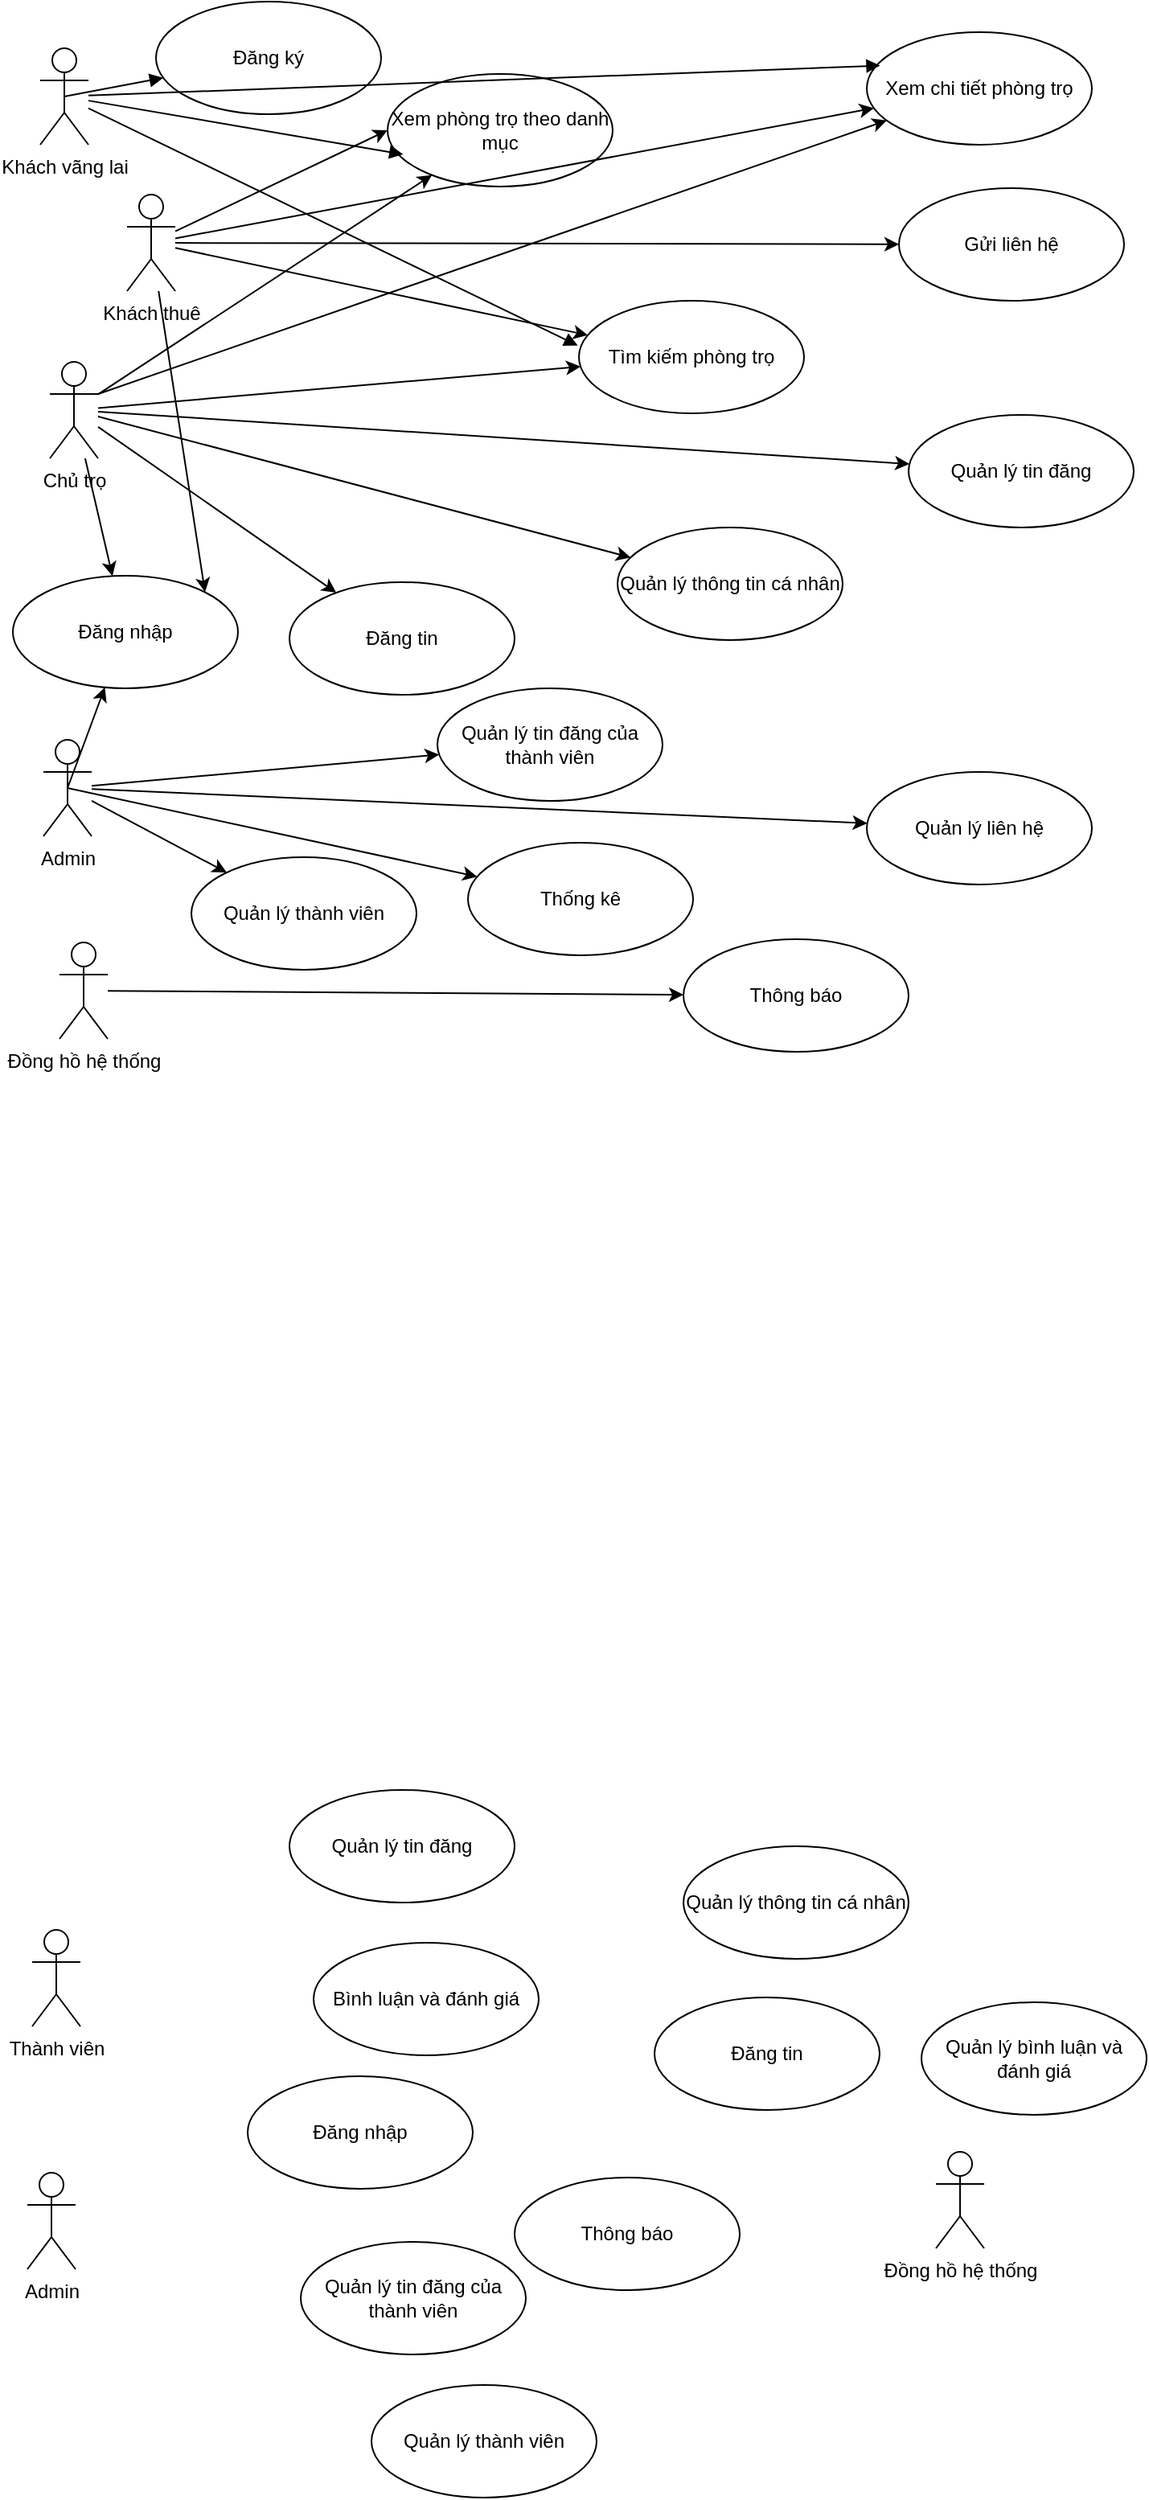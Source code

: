 <mxfile version="24.4.0" type="device" pages="5">
  <diagram name="Trang-1" id="YHfg0JXdLNK7aAEPebof">
    <mxGraphModel dx="1229" dy="1658" grid="0" gridSize="10" guides="1" tooltips="1" connect="1" arrows="1" fold="1" page="1" pageScale="1" pageWidth="827" pageHeight="1169" background="none" math="0" shadow="0">
      <root>
        <mxCell id="0" />
        <mxCell id="1" parent="0" />
        <mxCell id="VcelzsdmyEIZnIN1qLT4-1" value="Khách vãng lai" style="shape=umlActor;verticalLabelPosition=bottom;verticalAlign=top;html=1;outlineConnect=0;" parent="1" vertex="1">
          <mxGeometry x="112" y="-1130" width="30" height="60" as="geometry" />
        </mxCell>
        <mxCell id="VcelzsdmyEIZnIN1qLT4-15" value="Thành viên" style="shape=umlActor;verticalLabelPosition=bottom;verticalAlign=top;html=1;outlineConnect=0;" parent="1" vertex="1">
          <mxGeometry x="107" y="40" width="30" height="60" as="geometry" />
        </mxCell>
        <mxCell id="VcelzsdmyEIZnIN1qLT4-18" value="Admin" style="shape=umlActor;verticalLabelPosition=bottom;verticalAlign=top;html=1;outlineConnect=0;" parent="1" vertex="1">
          <mxGeometry x="104" y="191" width="30" height="60" as="geometry" />
        </mxCell>
        <mxCell id="VcelzsdmyEIZnIN1qLT4-19" value="Đồng hồ hệ thống" style="shape=umlActor;verticalLabelPosition=bottom;verticalAlign=top;html=1;outlineConnect=0;" parent="1" vertex="1">
          <mxGeometry x="669" y="178" width="30" height="60" as="geometry" />
        </mxCell>
        <mxCell id="VcelzsdmyEIZnIN1qLT4-46" value="Đăng ký" style="ellipse;whiteSpace=wrap;html=1;" parent="1" vertex="1">
          <mxGeometry x="184" y="-1159" width="140" height="70" as="geometry" />
        </mxCell>
        <mxCell id="VcelzsdmyEIZnIN1qLT4-47" value="" style="html=1;verticalAlign=bottom;endArrow=block;curved=0;rounded=0;exitX=0.5;exitY=0.5;exitDx=0;exitDy=0;exitPerimeter=0;" parent="1" source="VcelzsdmyEIZnIN1qLT4-1" target="VcelzsdmyEIZnIN1qLT4-46" edge="1">
          <mxGeometry width="80" relative="1" as="geometry">
            <mxPoint x="370" y="110" as="sourcePoint" />
            <mxPoint x="450" y="110" as="targetPoint" />
          </mxGeometry>
        </mxCell>
        <mxCell id="VcelzsdmyEIZnIN1qLT4-49" value="Tìm kiếm phòng trọ" style="ellipse;whiteSpace=wrap;html=1;" parent="1" vertex="1">
          <mxGeometry x="447" y="-973" width="140" height="70" as="geometry" />
        </mxCell>
        <mxCell id="VcelzsdmyEIZnIN1qLT4-50" value="Xem phòng trọ theo danh mục" style="ellipse;whiteSpace=wrap;html=1;" parent="1" vertex="1">
          <mxGeometry x="328" y="-1114" width="140" height="70" as="geometry" />
        </mxCell>
        <mxCell id="VcelzsdmyEIZnIN1qLT4-51" value="Quản lý tin đăng" style="ellipse;whiteSpace=wrap;html=1;" parent="1" vertex="1">
          <mxGeometry x="267" y="-47" width="140" height="70" as="geometry" />
        </mxCell>
        <mxCell id="VcelzsdmyEIZnIN1qLT4-52" value="Xem chi tiết phòng trọ" style="ellipse;whiteSpace=wrap;html=1;" parent="1" vertex="1">
          <mxGeometry x="626" y="-1140" width="140" height="70" as="geometry" />
        </mxCell>
        <mxCell id="VcelzsdmyEIZnIN1qLT4-53" value="Quản lý thông tin cá nhân" style="ellipse;whiteSpace=wrap;html=1;" parent="1" vertex="1">
          <mxGeometry x="512" y="-12" width="140" height="70" as="geometry" />
        </mxCell>
        <mxCell id="VcelzsdmyEIZnIN1qLT4-54" value="Thông báo" style="ellipse;whiteSpace=wrap;html=1;" parent="1" vertex="1">
          <mxGeometry x="407" y="194" width="140" height="70" as="geometry" />
        </mxCell>
        <mxCell id="VcelzsdmyEIZnIN1qLT4-56" value="Bình luận và đánh giá" style="ellipse;whiteSpace=wrap;html=1;" parent="1" vertex="1">
          <mxGeometry x="282" y="48" width="140" height="70" as="geometry" />
        </mxCell>
        <mxCell id="VcelzsdmyEIZnIN1qLT4-57" value="Đăng nhập" style="ellipse;whiteSpace=wrap;html=1;" parent="1" vertex="1">
          <mxGeometry x="241" y="131" width="140" height="70" as="geometry" />
        </mxCell>
        <mxCell id="VcelzsdmyEIZnIN1qLT4-58" value="Quản lý tin đăng của thành viên" style="ellipse;whiteSpace=wrap;html=1;" parent="1" vertex="1">
          <mxGeometry x="274" y="234" width="140" height="70" as="geometry" />
        </mxCell>
        <mxCell id="VcelzsdmyEIZnIN1qLT4-59" value="Đăng tin" style="ellipse;whiteSpace=wrap;html=1;" parent="1" vertex="1">
          <mxGeometry x="494" y="82" width="140" height="70" as="geometry" />
        </mxCell>
        <mxCell id="VcelzsdmyEIZnIN1qLT4-60" value="Quản lý thành viên" style="ellipse;whiteSpace=wrap;html=1;" parent="1" vertex="1">
          <mxGeometry x="318" y="323" width="140" height="70" as="geometry" />
        </mxCell>
        <mxCell id="VcelzsdmyEIZnIN1qLT4-61" value="Quản lý bình luận và đánh giá" style="ellipse;whiteSpace=wrap;html=1;" parent="1" vertex="1">
          <mxGeometry x="660" y="85" width="140" height="70" as="geometry" />
        </mxCell>
        <mxCell id="VcelzsdmyEIZnIN1qLT4-62" value="" style="html=1;verticalAlign=bottom;endArrow=block;curved=0;rounded=0;entryX=0.059;entryY=0.297;entryDx=0;entryDy=0;entryPerimeter=0;" parent="1" source="VcelzsdmyEIZnIN1qLT4-1" target="VcelzsdmyEIZnIN1qLT4-52" edge="1">
          <mxGeometry width="80" relative="1" as="geometry">
            <mxPoint x="371" y="-201" as="sourcePoint" />
            <mxPoint x="451" y="-201" as="targetPoint" />
          </mxGeometry>
        </mxCell>
        <mxCell id="VcelzsdmyEIZnIN1qLT4-63" value="" style="html=1;verticalAlign=bottom;endArrow=block;curved=0;rounded=0;entryX=0.069;entryY=0.714;entryDx=0;entryDy=0;entryPerimeter=0;" parent="1" source="VcelzsdmyEIZnIN1qLT4-1" target="VcelzsdmyEIZnIN1qLT4-50" edge="1">
          <mxGeometry width="80" relative="1" as="geometry">
            <mxPoint x="371" y="-202" as="sourcePoint" />
            <mxPoint x="451" y="-202" as="targetPoint" />
          </mxGeometry>
        </mxCell>
        <mxCell id="VcelzsdmyEIZnIN1qLT4-65" value="" style="html=1;verticalAlign=bottom;endArrow=block;curved=0;rounded=0;entryX=-0.005;entryY=0.398;entryDx=0;entryDy=0;entryPerimeter=0;" parent="1" source="VcelzsdmyEIZnIN1qLT4-1" target="VcelzsdmyEIZnIN1qLT4-49" edge="1">
          <mxGeometry width="80" relative="1" as="geometry">
            <mxPoint x="121" y="-152" as="sourcePoint" />
            <mxPoint x="201" y="-147" as="targetPoint" />
          </mxGeometry>
        </mxCell>
        <mxCell id="VcelzsdmyEIZnIN1qLT4-76" value="Chủ trọ" style="shape=umlActor;verticalLabelPosition=bottom;verticalAlign=top;html=1;outlineConnect=0;" parent="1" vertex="1">
          <mxGeometry x="118" y="-935" width="30" height="60" as="geometry" />
        </mxCell>
        <mxCell id="VcelzsdmyEIZnIN1qLT4-77" value="Admin" style="shape=umlActor;verticalLabelPosition=bottom;verticalAlign=top;html=1;outlineConnect=0;" parent="1" vertex="1">
          <mxGeometry x="114" y="-700" width="30" height="60" as="geometry" />
        </mxCell>
        <mxCell id="VcelzsdmyEIZnIN1qLT4-78" value="Đồng hồ hệ thống" style="shape=umlActor;verticalLabelPosition=bottom;verticalAlign=top;html=1;outlineConnect=0;" parent="1" vertex="1">
          <mxGeometry x="124" y="-574" width="30" height="60" as="geometry" />
        </mxCell>
        <mxCell id="VcelzsdmyEIZnIN1qLT4-79" value="Quản lý tin đăng" style="ellipse;whiteSpace=wrap;html=1;" parent="1" vertex="1">
          <mxGeometry x="652" y="-902" width="140" height="70" as="geometry" />
        </mxCell>
        <mxCell id="VcelzsdmyEIZnIN1qLT4-80" value="Quản lý thông tin cá nhân" style="ellipse;whiteSpace=wrap;html=1;" parent="1" vertex="1">
          <mxGeometry x="471" y="-832" width="140" height="70" as="geometry" />
        </mxCell>
        <mxCell id="VcelzsdmyEIZnIN1qLT4-81" value="Thông báo" style="ellipse;whiteSpace=wrap;html=1;" parent="1" vertex="1">
          <mxGeometry x="512" y="-576" width="140" height="70" as="geometry" />
        </mxCell>
        <mxCell id="VcelzsdmyEIZnIN1qLT4-83" value="Đăng nhập" style="ellipse;whiteSpace=wrap;html=1;" parent="1" vertex="1">
          <mxGeometry x="95" y="-802" width="140" height="70" as="geometry" />
        </mxCell>
        <mxCell id="VcelzsdmyEIZnIN1qLT4-84" value="Quản lý tin đăng của thành viên" style="ellipse;whiteSpace=wrap;html=1;" parent="1" vertex="1">
          <mxGeometry x="359" y="-732" width="140" height="70" as="geometry" />
        </mxCell>
        <mxCell id="VcelzsdmyEIZnIN1qLT4-85" value="Đăng tin" style="ellipse;whiteSpace=wrap;html=1;" parent="1" vertex="1">
          <mxGeometry x="267" y="-798" width="140" height="70" as="geometry" />
        </mxCell>
        <mxCell id="VcelzsdmyEIZnIN1qLT4-86" value="Quản lý thành viên" style="ellipse;whiteSpace=wrap;html=1;" parent="1" vertex="1">
          <mxGeometry x="206" y="-627" width="140" height="70" as="geometry" />
        </mxCell>
        <mxCell id="VcelzsdmyEIZnIN1qLT4-87" value="Quản lý liên hệ" style="ellipse;whiteSpace=wrap;html=1;" parent="1" vertex="1">
          <mxGeometry x="626" y="-680" width="140" height="70" as="geometry" />
        </mxCell>
        <mxCell id="VcelzsdmyEIZnIN1qLT4-88" value="" style="endArrow=classic;html=1;rounded=0;" parent="1" source="VcelzsdmyEIZnIN1qLT4-76" target="VcelzsdmyEIZnIN1qLT4-79" edge="1">
          <mxGeometry width="50" height="50" relative="1" as="geometry">
            <mxPoint x="559" y="-887" as="sourcePoint" />
            <mxPoint x="609" y="-937" as="targetPoint" />
          </mxGeometry>
        </mxCell>
        <mxCell id="VcelzsdmyEIZnIN1qLT4-89" value="" style="endArrow=classic;html=1;rounded=0;" parent="1" source="VcelzsdmyEIZnIN1qLT4-76" target="VcelzsdmyEIZnIN1qLT4-49" edge="1">
          <mxGeometry width="50" height="50" relative="1" as="geometry">
            <mxPoint x="559" y="-887" as="sourcePoint" />
            <mxPoint x="609" y="-937" as="targetPoint" />
          </mxGeometry>
        </mxCell>
        <mxCell id="VcelzsdmyEIZnIN1qLT4-90" value="" style="endArrow=classic;html=1;rounded=0;exitX=1;exitY=0.333;exitDx=0;exitDy=0;exitPerimeter=0;" parent="1" source="VcelzsdmyEIZnIN1qLT4-76" target="VcelzsdmyEIZnIN1qLT4-52" edge="1">
          <mxGeometry width="50" height="50" relative="1" as="geometry">
            <mxPoint x="559" y="-887" as="sourcePoint" />
            <mxPoint x="609" y="-937" as="targetPoint" />
          </mxGeometry>
        </mxCell>
        <mxCell id="VcelzsdmyEIZnIN1qLT4-91" value="" style="endArrow=classic;html=1;rounded=0;" parent="1" source="VcelzsdmyEIZnIN1qLT4-76" target="VcelzsdmyEIZnIN1qLT4-50" edge="1">
          <mxGeometry width="50" height="50" relative="1" as="geometry">
            <mxPoint x="559" y="-887" as="sourcePoint" />
            <mxPoint x="609" y="-937" as="targetPoint" />
          </mxGeometry>
        </mxCell>
        <mxCell id="VcelzsdmyEIZnIN1qLT4-93" value="" style="endArrow=classic;html=1;rounded=0;" parent="1" source="VcelzsdmyEIZnIN1qLT4-76" target="VcelzsdmyEIZnIN1qLT4-80" edge="1">
          <mxGeometry width="50" height="50" relative="1" as="geometry">
            <mxPoint x="559" y="-651" as="sourcePoint" />
            <mxPoint x="609" y="-701" as="targetPoint" />
          </mxGeometry>
        </mxCell>
        <mxCell id="VcelzsdmyEIZnIN1qLT4-94" value="" style="endArrow=classic;html=1;rounded=0;" parent="1" source="VcelzsdmyEIZnIN1qLT4-76" target="VcelzsdmyEIZnIN1qLT4-85" edge="1">
          <mxGeometry width="50" height="50" relative="1" as="geometry">
            <mxPoint x="559" y="-651" as="sourcePoint" />
            <mxPoint x="609" y="-701" as="targetPoint" />
          </mxGeometry>
        </mxCell>
        <mxCell id="VcelzsdmyEIZnIN1qLT4-95" value="" style="endArrow=classic;html=1;rounded=0;" parent="1" source="VcelzsdmyEIZnIN1qLT4-76" target="VcelzsdmyEIZnIN1qLT4-83" edge="1">
          <mxGeometry width="50" height="50" relative="1" as="geometry">
            <mxPoint x="559" y="-651" as="sourcePoint" />
            <mxPoint x="609" y="-701" as="targetPoint" />
          </mxGeometry>
        </mxCell>
        <mxCell id="VcelzsdmyEIZnIN1qLT4-96" value="" style="endArrow=classic;html=1;rounded=0;exitX=0.5;exitY=0.5;exitDx=0;exitDy=0;exitPerimeter=0;" parent="1" source="VcelzsdmyEIZnIN1qLT4-77" target="VcelzsdmyEIZnIN1qLT4-83" edge="1">
          <mxGeometry width="50" height="50" relative="1" as="geometry">
            <mxPoint x="559" y="-651" as="sourcePoint" />
            <mxPoint x="609" y="-701" as="targetPoint" />
          </mxGeometry>
        </mxCell>
        <mxCell id="VcelzsdmyEIZnIN1qLT4-97" value="" style="endArrow=classic;html=1;rounded=0;" parent="1" source="VcelzsdmyEIZnIN1qLT4-77" target="VcelzsdmyEIZnIN1qLT4-87" edge="1">
          <mxGeometry width="50" height="50" relative="1" as="geometry">
            <mxPoint x="559" y="-651" as="sourcePoint" />
            <mxPoint x="609" y="-701" as="targetPoint" />
          </mxGeometry>
        </mxCell>
        <mxCell id="VcelzsdmyEIZnIN1qLT4-98" value="" style="endArrow=classic;html=1;rounded=0;" parent="1" source="VcelzsdmyEIZnIN1qLT4-77" target="VcelzsdmyEIZnIN1qLT4-84" edge="1">
          <mxGeometry width="50" height="50" relative="1" as="geometry">
            <mxPoint x="559" y="-651" as="sourcePoint" />
            <mxPoint x="609" y="-701" as="targetPoint" />
          </mxGeometry>
        </mxCell>
        <mxCell id="VcelzsdmyEIZnIN1qLT4-99" value="" style="endArrow=classic;html=1;rounded=0;" parent="1" source="VcelzsdmyEIZnIN1qLT4-77" target="VcelzsdmyEIZnIN1qLT4-86" edge="1">
          <mxGeometry width="50" height="50" relative="1" as="geometry">
            <mxPoint x="559" y="-534" as="sourcePoint" />
            <mxPoint x="609" y="-584" as="targetPoint" />
          </mxGeometry>
        </mxCell>
        <mxCell id="VcelzsdmyEIZnIN1qLT4-100" value="" style="endArrow=classic;html=1;rounded=0;" parent="1" source="VcelzsdmyEIZnIN1qLT4-78" target="VcelzsdmyEIZnIN1qLT4-81" edge="1">
          <mxGeometry width="50" height="50" relative="1" as="geometry">
            <mxPoint x="559" y="-534" as="sourcePoint" />
            <mxPoint x="609" y="-584" as="targetPoint" />
          </mxGeometry>
        </mxCell>
        <mxCell id="VcelzsdmyEIZnIN1qLT4-101" value="Thống kê" style="ellipse;whiteSpace=wrap;html=1;" parent="1" vertex="1">
          <mxGeometry x="378" y="-636" width="140" height="70" as="geometry" />
        </mxCell>
        <mxCell id="VcelzsdmyEIZnIN1qLT4-102" value="" style="endArrow=classic;html=1;rounded=0;exitX=0.5;exitY=0.5;exitDx=0;exitDy=0;exitPerimeter=0;" parent="1" source="VcelzsdmyEIZnIN1qLT4-77" target="VcelzsdmyEIZnIN1qLT4-101" edge="1">
          <mxGeometry width="50" height="50" relative="1" as="geometry">
            <mxPoint x="444" y="-767" as="sourcePoint" />
            <mxPoint x="494" y="-817" as="targetPoint" />
          </mxGeometry>
        </mxCell>
        <mxCell id="66myFyfXRZXZaw1BEgX9-1" value="Khách thuê" style="shape=umlActor;verticalLabelPosition=bottom;verticalAlign=top;html=1;outlineConnect=0;" parent="1" vertex="1">
          <mxGeometry x="166" y="-1039" width="30" height="60" as="geometry" />
        </mxCell>
        <mxCell id="66myFyfXRZXZaw1BEgX9-2" value="" style="endArrow=classic;html=1;rounded=0;entryX=1;entryY=0;entryDx=0;entryDy=0;" parent="1" source="66myFyfXRZXZaw1BEgX9-1" target="VcelzsdmyEIZnIN1qLT4-83" edge="1">
          <mxGeometry width="50" height="50" relative="1" as="geometry">
            <mxPoint x="387" y="-889" as="sourcePoint" />
            <mxPoint x="437" y="-939" as="targetPoint" />
          </mxGeometry>
        </mxCell>
        <mxCell id="66myFyfXRZXZaw1BEgX9-3" value="" style="endArrow=classic;html=1;rounded=0;entryX=0;entryY=0.5;entryDx=0;entryDy=0;" parent="1" source="66myFyfXRZXZaw1BEgX9-1" target="VcelzsdmyEIZnIN1qLT4-50" edge="1">
          <mxGeometry width="50" height="50" relative="1" as="geometry">
            <mxPoint x="387" y="-889" as="sourcePoint" />
            <mxPoint x="437" y="-939" as="targetPoint" />
          </mxGeometry>
        </mxCell>
        <mxCell id="66myFyfXRZXZaw1BEgX9-4" value="" style="endArrow=classic;html=1;rounded=0;" parent="1" source="66myFyfXRZXZaw1BEgX9-1" target="VcelzsdmyEIZnIN1qLT4-49" edge="1">
          <mxGeometry width="50" height="50" relative="1" as="geometry">
            <mxPoint x="387" y="-889" as="sourcePoint" />
            <mxPoint x="437" y="-939" as="targetPoint" />
          </mxGeometry>
        </mxCell>
        <mxCell id="66myFyfXRZXZaw1BEgX9-5" value="" style="endArrow=classic;html=1;rounded=0;" parent="1" source="66myFyfXRZXZaw1BEgX9-1" target="VcelzsdmyEIZnIN1qLT4-52" edge="1">
          <mxGeometry width="50" height="50" relative="1" as="geometry">
            <mxPoint x="387" y="-889" as="sourcePoint" />
            <mxPoint x="437" y="-939" as="targetPoint" />
          </mxGeometry>
        </mxCell>
        <mxCell id="66myFyfXRZXZaw1BEgX9-7" value="Gửi liên hệ" style="ellipse;whiteSpace=wrap;html=1;" parent="1" vertex="1">
          <mxGeometry x="646" y="-1043" width="140" height="70" as="geometry" />
        </mxCell>
        <mxCell id="66myFyfXRZXZaw1BEgX9-9" value="" style="endArrow=classic;html=1;rounded=0;" parent="1" source="66myFyfXRZXZaw1BEgX9-1" target="66myFyfXRZXZaw1BEgX9-7" edge="1">
          <mxGeometry width="50" height="50" relative="1" as="geometry">
            <mxPoint x="387" y="-897" as="sourcePoint" />
            <mxPoint x="437" y="-947" as="targetPoint" />
          </mxGeometry>
        </mxCell>
      </root>
    </mxGraphModel>
  </diagram>
  <diagram id="iGmdwzA5ymecMx8P1WWN" name="Trang-2">
    <mxGraphModel dx="1229" dy="1658" grid="0" gridSize="10" guides="1" tooltips="1" connect="1" arrows="1" fold="1" page="1" pageScale="1" pageWidth="827" pageHeight="1169" math="0" shadow="0">
      <root>
        <mxCell id="0" />
        <mxCell id="1" parent="0" />
        <mxCell id="8H9S3TpuOOfehn-x83-o-1" value="Quản lý tin đăng" style="ellipse;whiteSpace=wrap;html=1;" parent="1" vertex="1">
          <mxGeometry x="109" y="-1079" width="140" height="70" as="geometry" />
        </mxCell>
        <mxCell id="8H9S3TpuOOfehn-x83-o-2" value="Sửa tin đăng" style="ellipse;whiteSpace=wrap;html=1;" parent="1" vertex="1">
          <mxGeometry x="492" y="-1056" width="140" height="70" as="geometry" />
        </mxCell>
        <mxCell id="8H9S3TpuOOfehn-x83-o-3" value="Xóa tin đăng" style="ellipse;whiteSpace=wrap;html=1;" parent="1" vertex="1">
          <mxGeometry x="329" y="-944" width="140" height="70" as="geometry" />
        </mxCell>
        <mxCell id="8H9S3TpuOOfehn-x83-o-5" value="&amp;lt;&amp;lt;extend&amp;gt;&amp;gt;" style="html=1;verticalAlign=bottom;endArrow=open;dashed=1;endSize=8;curved=0;rounded=0;" parent="1" source="8H9S3TpuOOfehn-x83-o-2" target="8H9S3TpuOOfehn-x83-o-1" edge="1">
          <mxGeometry relative="1" as="geometry">
            <mxPoint x="452" y="-686" as="sourcePoint" />
            <mxPoint x="372" y="-686" as="targetPoint" />
          </mxGeometry>
        </mxCell>
        <mxCell id="8H9S3TpuOOfehn-x83-o-6" value="&amp;lt;&amp;lt;extend&amp;gt;&amp;gt;" style="html=1;verticalAlign=bottom;endArrow=open;dashed=1;endSize=8;curved=0;rounded=0;" parent="1" source="8H9S3TpuOOfehn-x83-o-3" target="8H9S3TpuOOfehn-x83-o-1" edge="1">
          <mxGeometry relative="1" as="geometry">
            <mxPoint x="419" y="-702" as="sourcePoint" />
            <mxPoint x="269" y="-748" as="targetPoint" />
          </mxGeometry>
        </mxCell>
        <mxCell id="8H9S3TpuOOfehn-x83-o-7" value="Đăng nhập" style="ellipse;whiteSpace=wrap;html=1;" parent="1" vertex="1">
          <mxGeometry x="361" y="-1139" width="140" height="70" as="geometry" />
        </mxCell>
        <mxCell id="8H9S3TpuOOfehn-x83-o-8" value="&amp;lt;&amp;lt;include&amp;gt;&amp;gt;" style="html=1;verticalAlign=bottom;endArrow=open;dashed=1;endSize=8;curved=0;rounded=0;" parent="1" source="8H9S3TpuOOfehn-x83-o-1" target="8H9S3TpuOOfehn-x83-o-7" edge="1">
          <mxGeometry relative="1" as="geometry">
            <mxPoint x="460" y="-670" as="sourcePoint" />
            <mxPoint x="310" y="-716" as="targetPoint" />
          </mxGeometry>
        </mxCell>
        <mxCell id="zG3DNJsgE_1yr45nO4Tg-1" value="Quản lý thông tin cá nhân" style="ellipse;whiteSpace=wrap;html=1;" parent="1" vertex="1">
          <mxGeometry x="121" y="-790" width="140" height="70" as="geometry" />
        </mxCell>
        <mxCell id="zG3DNJsgE_1yr45nO4Tg-2" value="Đăng nhập" style="ellipse;whiteSpace=wrap;html=1;" parent="1" vertex="1">
          <mxGeometry x="432" y="-848" width="140" height="70" as="geometry" />
        </mxCell>
        <mxCell id="zG3DNJsgE_1yr45nO4Tg-3" value="&amp;lt;&amp;lt;include&amp;gt;&amp;gt;" style="html=1;verticalAlign=bottom;endArrow=open;dashed=1;endSize=8;curved=0;rounded=0;" parent="1" source="zG3DNJsgE_1yr45nO4Tg-1" target="zG3DNJsgE_1yr45nO4Tg-2" edge="1">
          <mxGeometry relative="1" as="geometry">
            <mxPoint x="252" y="-1049" as="sourcePoint" />
            <mxPoint x="378" y="-1079" as="targetPoint" />
          </mxGeometry>
        </mxCell>
        <mxCell id="zG3DNJsgE_1yr45nO4Tg-4" value="Sửa thông tin cá nhân" style="ellipse;whiteSpace=wrap;html=1;" parent="1" vertex="1">
          <mxGeometry x="417" y="-724" width="140" height="70" as="geometry" />
        </mxCell>
        <mxCell id="zG3DNJsgE_1yr45nO4Tg-5" value="&amp;lt;&amp;lt;extend&amp;gt;&amp;gt;" style="html=1;verticalAlign=bottom;endArrow=open;dashed=1;endSize=8;curved=0;rounded=0;" parent="1" source="zG3DNJsgE_1yr45nO4Tg-4" target="zG3DNJsgE_1yr45nO4Tg-1" edge="1">
          <mxGeometry relative="1" as="geometry">
            <mxPoint x="348.517" y="-378.891" as="sourcePoint" />
            <mxPoint x="187" y="-692" as="targetPoint" />
          </mxGeometry>
        </mxCell>
        <mxCell id="zG3DNJsgE_1yr45nO4Tg-6" value="Quản lý tin đăng của thành viên" style="ellipse;whiteSpace=wrap;html=1;" parent="1" vertex="1">
          <mxGeometry x="79" y="-497" width="140" height="70" as="geometry" />
        </mxCell>
        <mxCell id="zG3DNJsgE_1yr45nO4Tg-8" value="Duyệt tin đăng" style="ellipse;whiteSpace=wrap;html=1;" parent="1" vertex="1">
          <mxGeometry x="277" y="-624" width="140" height="70" as="geometry" />
        </mxCell>
        <mxCell id="zG3DNJsgE_1yr45nO4Tg-9" value="Khóa tin đăng" style="ellipse;whiteSpace=wrap;html=1;" parent="1" vertex="1">
          <mxGeometry x="435" y="-495" width="140" height="70" as="geometry" />
        </mxCell>
        <mxCell id="zG3DNJsgE_1yr45nO4Tg-10" value="Xem chi tiết tin đăng" style="ellipse;whiteSpace=wrap;html=1;" parent="1" vertex="1">
          <mxGeometry x="231" y="-361" width="140" height="70" as="geometry" />
        </mxCell>
        <mxCell id="zG3DNJsgE_1yr45nO4Tg-11" value="Xóa tin đăng" style="ellipse;whiteSpace=wrap;html=1;" parent="1" vertex="1">
          <mxGeometry x="516" y="-396" width="140" height="70" as="geometry" />
        </mxCell>
        <mxCell id="zG3DNJsgE_1yr45nO4Tg-12" value="Mở khóa tin đăng" style="ellipse;whiteSpace=wrap;html=1;" parent="1" vertex="1">
          <mxGeometry x="539" y="-606" width="140" height="70" as="geometry" />
        </mxCell>
        <mxCell id="zG3DNJsgE_1yr45nO4Tg-13" value="&amp;lt;&amp;lt;extend&amp;gt;&amp;gt;" style="html=1;verticalAlign=bottom;endArrow=open;dashed=1;endSize=8;curved=0;rounded=0;" parent="1" source="zG3DNJsgE_1yr45nO4Tg-10" target="zG3DNJsgE_1yr45nO4Tg-6" edge="1">
          <mxGeometry relative="1" as="geometry">
            <mxPoint x="433" y="-693" as="sourcePoint" />
            <mxPoint x="265" y="-731" as="targetPoint" />
          </mxGeometry>
        </mxCell>
        <mxCell id="zG3DNJsgE_1yr45nO4Tg-14" value="&amp;lt;&amp;lt;extend&amp;gt;&amp;gt;" style="html=1;verticalAlign=bottom;endArrow=open;dashed=1;endSize=8;curved=0;rounded=0;" parent="1" source="zG3DNJsgE_1yr45nO4Tg-11" target="zG3DNJsgE_1yr45nO4Tg-6" edge="1">
          <mxGeometry relative="1" as="geometry">
            <mxPoint x="278" y="-422" as="sourcePoint" />
            <mxPoint x="211" y="-473" as="targetPoint" />
          </mxGeometry>
        </mxCell>
        <mxCell id="zG3DNJsgE_1yr45nO4Tg-15" value="&amp;lt;&amp;lt;extend&amp;gt;&amp;gt;" style="html=1;verticalAlign=bottom;endArrow=open;dashed=1;endSize=8;curved=0;rounded=0;" parent="1" source="zG3DNJsgE_1yr45nO4Tg-9" target="zG3DNJsgE_1yr45nO4Tg-6" edge="1">
          <mxGeometry relative="1" as="geometry">
            <mxPoint x="288" y="-412" as="sourcePoint" />
            <mxPoint x="221" y="-463" as="targetPoint" />
          </mxGeometry>
        </mxCell>
        <mxCell id="zG3DNJsgE_1yr45nO4Tg-16" value="&amp;lt;&amp;lt;extend&amp;gt;&amp;gt;" style="html=1;verticalAlign=bottom;endArrow=open;dashed=1;endSize=8;curved=0;rounded=0;" parent="1" source="zG3DNJsgE_1yr45nO4Tg-8" target="zG3DNJsgE_1yr45nO4Tg-6" edge="1">
          <mxGeometry relative="1" as="geometry">
            <mxPoint x="368" y="-511" as="sourcePoint" />
            <mxPoint x="243" y="-505" as="targetPoint" />
          </mxGeometry>
        </mxCell>
        <mxCell id="zG3DNJsgE_1yr45nO4Tg-17" value="&amp;lt;&amp;lt;extend&amp;gt;&amp;gt;" style="html=1;verticalAlign=bottom;endArrow=open;dashed=1;endSize=8;curved=0;rounded=0;" parent="1" source="zG3DNJsgE_1yr45nO4Tg-12" target="zG3DNJsgE_1yr45nO4Tg-6" edge="1">
          <mxGeometry relative="1" as="geometry">
            <mxPoint x="378" y="-501" as="sourcePoint" />
            <mxPoint x="253" y="-495" as="targetPoint" />
          </mxGeometry>
        </mxCell>
        <mxCell id="vjW42RnCtWIarFp2YwqM-1" value="Quản lý thành viên" style="ellipse;whiteSpace=wrap;html=1;" parent="1" vertex="1">
          <mxGeometry x="91" y="105" width="140" height="70" as="geometry" />
        </mxCell>
        <mxCell id="vjW42RnCtWIarFp2YwqM-2" value="Thêm thành viên" style="ellipse;whiteSpace=wrap;html=1;" parent="1" vertex="1">
          <mxGeometry x="344" y="18" width="140" height="70" as="geometry" />
        </mxCell>
        <mxCell id="vjW42RnCtWIarFp2YwqM-3" value="Sửa thành viên" style="ellipse;whiteSpace=wrap;html=1;" parent="1" vertex="1">
          <mxGeometry x="338" y="113" width="140" height="70" as="geometry" />
        </mxCell>
        <mxCell id="vjW42RnCtWIarFp2YwqM-4" value="Xóa thành viên" style="ellipse;whiteSpace=wrap;html=1;" parent="1" vertex="1">
          <mxGeometry x="325" y="222" width="140" height="70" as="geometry" />
        </mxCell>
        <mxCell id="vjW42RnCtWIarFp2YwqM-5" value="&amp;lt;&amp;lt;extend&amp;gt;&amp;gt;" style="html=1;verticalAlign=bottom;endArrow=open;dashed=1;endSize=8;curved=0;rounded=0;" parent="1" source="vjW42RnCtWIarFp2YwqM-4" target="vjW42RnCtWIarFp2YwqM-1" edge="1">
          <mxGeometry relative="1" as="geometry">
            <mxPoint x="277" y="-347" as="sourcePoint" />
            <mxPoint x="193" y="-421" as="targetPoint" />
          </mxGeometry>
        </mxCell>
        <mxCell id="vjW42RnCtWIarFp2YwqM-6" value="&amp;lt;&amp;lt;extend&amp;gt;&amp;gt;" style="html=1;verticalAlign=bottom;endArrow=open;dashed=1;endSize=8;curved=0;rounded=0;" parent="1" source="vjW42RnCtWIarFp2YwqM-3" target="vjW42RnCtWIarFp2YwqM-1" edge="1">
          <mxGeometry relative="1" as="geometry">
            <mxPoint x="362" y="240" as="sourcePoint" />
            <mxPoint x="222" y="151" as="targetPoint" />
          </mxGeometry>
        </mxCell>
        <mxCell id="vjW42RnCtWIarFp2YwqM-7" value="&amp;lt;&amp;lt;extend&amp;gt;&amp;gt;" style="html=1;verticalAlign=bottom;endArrow=open;dashed=1;endSize=8;curved=0;rounded=0;exitX=0;exitY=1;exitDx=0;exitDy=0;" parent="1" source="vjW42RnCtWIarFp2YwqM-2" target="vjW42RnCtWIarFp2YwqM-1" edge="1">
          <mxGeometry relative="1" as="geometry">
            <mxPoint x="372" y="250" as="sourcePoint" />
            <mxPoint x="232" y="161" as="targetPoint" />
          </mxGeometry>
        </mxCell>
        <mxCell id="--L9KCqQDnsR05vu16t2-1" value="Quản lý liên hệ" style="ellipse;whiteSpace=wrap;html=1;" parent="1" vertex="1">
          <mxGeometry x="116" y="358" width="140" height="70" as="geometry" />
        </mxCell>
        <mxCell id="--L9KCqQDnsR05vu16t2-2" value="Xóa liên hệ" style="ellipse;whiteSpace=wrap;html=1;" parent="1" vertex="1">
          <mxGeometry x="344" y="353" width="140" height="70" as="geometry" />
        </mxCell>
        <mxCell id="--L9KCqQDnsR05vu16t2-3" value="&amp;lt;&amp;lt;extend&amp;gt;&amp;gt;" style="html=1;verticalAlign=bottom;endArrow=open;dashed=1;endSize=8;curved=0;rounded=0;" parent="1" source="--L9KCqQDnsR05vu16t2-2" target="--L9KCqQDnsR05vu16t2-1" edge="1">
          <mxGeometry relative="1" as="geometry">
            <mxPoint x="356" y="242" as="sourcePoint" />
            <mxPoint x="220" y="175" as="targetPoint" />
          </mxGeometry>
        </mxCell>
      </root>
    </mxGraphModel>
  </diagram>
  <diagram id="cI5mVgabUUaH71qNwQ4L" name="Trang-3">
    <mxGraphModel dx="1229" dy="1658" grid="0" gridSize="10" guides="1" tooltips="1" connect="1" arrows="1" fold="1" page="1" pageScale="1" pageWidth="827" pageHeight="1169" math="0" shadow="0">
      <root>
        <mxCell id="0" />
        <mxCell id="1" parent="0" />
        <mxCell id="BF1rLYd-oRo8P3TZcG9P-2" value="tblrole" style="swimlane;fontStyle=0;childLayout=stackLayout;horizontal=1;startSize=30;horizontalStack=0;resizeParent=1;resizeParentMax=0;resizeLast=0;collapsible=1;marginBottom=0;whiteSpace=wrap;html=1;" parent="1" vertex="1">
          <mxGeometry x="33" y="-46" width="140" height="90" as="geometry" />
        </mxCell>
        <mxCell id="BF1rLYd-oRo8P3TZcG9P-3" value="role_id" style="text;strokeColor=none;fillColor=none;align=left;verticalAlign=middle;spacingLeft=4;spacingRight=4;overflow=hidden;points=[[0,0.5],[1,0.5]];portConstraint=eastwest;rotatable=0;whiteSpace=wrap;html=1;" parent="BF1rLYd-oRo8P3TZcG9P-2" vertex="1">
          <mxGeometry y="30" width="140" height="30" as="geometry" />
        </mxCell>
        <mxCell id="BF1rLYd-oRo8P3TZcG9P-4" value="role_name" style="text;strokeColor=none;fillColor=none;align=left;verticalAlign=middle;spacingLeft=4;spacingRight=4;overflow=hidden;points=[[0,0.5],[1,0.5]];portConstraint=eastwest;rotatable=0;whiteSpace=wrap;html=1;" parent="BF1rLYd-oRo8P3TZcG9P-2" vertex="1">
          <mxGeometry y="60" width="140" height="30" as="geometry" />
        </mxCell>
        <mxCell id="BF1rLYd-oRo8P3TZcG9P-6" value="user_roles" style="swimlane;fontStyle=0;childLayout=stackLayout;horizontal=1;startSize=30;horizontalStack=0;resizeParent=1;resizeParentMax=0;resizeLast=0;collapsible=1;marginBottom=0;whiteSpace=wrap;html=1;" parent="1" vertex="1">
          <mxGeometry x="37" y="-204" width="140" height="90" as="geometry" />
        </mxCell>
        <mxCell id="BF1rLYd-oRo8P3TZcG9P-7" value="user_id" style="text;strokeColor=none;fillColor=none;align=left;verticalAlign=middle;spacingLeft=4;spacingRight=4;overflow=hidden;points=[[0,0.5],[1,0.5]];portConstraint=eastwest;rotatable=0;whiteSpace=wrap;html=1;" parent="BF1rLYd-oRo8P3TZcG9P-6" vertex="1">
          <mxGeometry y="30" width="140" height="30" as="geometry" />
        </mxCell>
        <mxCell id="BF1rLYd-oRo8P3TZcG9P-8" value="role_id" style="text;strokeColor=none;fillColor=none;align=left;verticalAlign=middle;spacingLeft=4;spacingRight=4;overflow=hidden;points=[[0,0.5],[1,0.5]];portConstraint=eastwest;rotatable=0;whiteSpace=wrap;html=1;" parent="BF1rLYd-oRo8P3TZcG9P-6" vertex="1">
          <mxGeometry y="60" width="140" height="30" as="geometry" />
        </mxCell>
        <mxCell id="BF1rLYd-oRo8P3TZcG9P-11" value="tbluser" style="swimlane;fontStyle=0;childLayout=stackLayout;horizontal=1;startSize=30;horizontalStack=0;resizeParent=1;resizeParentMax=0;resizeLast=0;collapsible=1;marginBottom=0;whiteSpace=wrap;html=1;" parent="1" vertex="1">
          <mxGeometry x="240" y="-218" width="140" height="390" as="geometry">
            <mxRectangle x="520" y="80" width="80" height="30" as="alternateBounds" />
          </mxGeometry>
        </mxCell>
        <mxCell id="BF1rLYd-oRo8P3TZcG9P-12" value="user_id" style="text;strokeColor=none;fillColor=none;align=left;verticalAlign=middle;spacingLeft=4;spacingRight=4;overflow=hidden;points=[[0,0.5],[1,0.5]];portConstraint=eastwest;rotatable=0;whiteSpace=wrap;html=1;" parent="BF1rLYd-oRo8P3TZcG9P-11" vertex="1">
          <mxGeometry y="30" width="140" height="30" as="geometry" />
        </mxCell>
        <mxCell id="BF1rLYd-oRo8P3TZcG9P-13" value="user_name" style="text;strokeColor=none;fillColor=none;align=left;verticalAlign=middle;spacingLeft=4;spacingRight=4;overflow=hidden;points=[[0,0.5],[1,0.5]];portConstraint=eastwest;rotatable=0;whiteSpace=wrap;html=1;" parent="BF1rLYd-oRo8P3TZcG9P-11" vertex="1">
          <mxGeometry y="60" width="140" height="30" as="geometry" />
        </mxCell>
        <mxCell id="BF1rLYd-oRo8P3TZcG9P-14" value="user_pass" style="text;strokeColor=none;fillColor=none;align=left;verticalAlign=middle;spacingLeft=4;spacingRight=4;overflow=hidden;points=[[0,0.5],[1,0.5]];portConstraint=eastwest;rotatable=0;whiteSpace=wrap;html=1;" parent="BF1rLYd-oRo8P3TZcG9P-11" vertex="1">
          <mxGeometry y="90" width="140" height="30" as="geometry" />
        </mxCell>
        <mxCell id="BF1rLYd-oRo8P3TZcG9P-28" value="user_fullname" style="text;strokeColor=none;fillColor=none;align=left;verticalAlign=middle;spacingLeft=4;spacingRight=4;overflow=hidden;points=[[0,0.5],[1,0.5]];portConstraint=eastwest;rotatable=0;whiteSpace=wrap;html=1;" parent="BF1rLYd-oRo8P3TZcG9P-11" vertex="1">
          <mxGeometry y="120" width="140" height="30" as="geometry" />
        </mxCell>
        <mxCell id="BF1rLYd-oRo8P3TZcG9P-29" value="user_birthday" style="text;strokeColor=none;fillColor=none;align=left;verticalAlign=middle;spacingLeft=4;spacingRight=4;overflow=hidden;points=[[0,0.5],[1,0.5]];portConstraint=eastwest;rotatable=0;whiteSpace=wrap;html=1;" parent="BF1rLYd-oRo8P3TZcG9P-11" vertex="1">
          <mxGeometry y="150" width="140" height="30" as="geometry" />
        </mxCell>
        <mxCell id="BF1rLYd-oRo8P3TZcG9P-30" value="user_phone" style="text;strokeColor=none;fillColor=none;align=left;verticalAlign=middle;spacingLeft=4;spacingRight=4;overflow=hidden;points=[[0,0.5],[1,0.5]];portConstraint=eastwest;rotatable=0;whiteSpace=wrap;html=1;" parent="BF1rLYd-oRo8P3TZcG9P-11" vertex="1">
          <mxGeometry y="180" width="140" height="30" as="geometry" />
        </mxCell>
        <mxCell id="BF1rLYd-oRo8P3TZcG9P-31" value="user_zalo" style="text;strokeColor=none;fillColor=none;align=left;verticalAlign=middle;spacingLeft=4;spacingRight=4;overflow=hidden;points=[[0,0.5],[1,0.5]];portConstraint=eastwest;rotatable=0;whiteSpace=wrap;html=1;" parent="BF1rLYd-oRo8P3TZcG9P-11" vertex="1">
          <mxGeometry y="210" width="140" height="30" as="geometry" />
        </mxCell>
        <mxCell id="BF1rLYd-oRo8P3TZcG9P-32" value="user_address" style="text;strokeColor=none;fillColor=none;align=left;verticalAlign=middle;spacingLeft=4;spacingRight=4;overflow=hidden;points=[[0,0.5],[1,0.5]];portConstraint=eastwest;rotatable=0;whiteSpace=wrap;html=1;" parent="BF1rLYd-oRo8P3TZcG9P-11" vertex="1">
          <mxGeometry y="240" width="140" height="30" as="geometry" />
        </mxCell>
        <mxCell id="BF1rLYd-oRo8P3TZcG9P-33" value="user_email" style="text;strokeColor=none;fillColor=none;align=left;verticalAlign=middle;spacingLeft=4;spacingRight=4;overflow=hidden;points=[[0,0.5],[1,0.5]];portConstraint=eastwest;rotatable=0;whiteSpace=wrap;html=1;" parent="BF1rLYd-oRo8P3TZcG9P-11" vertex="1">
          <mxGeometry y="270" width="140" height="30" as="geometry" />
        </mxCell>
        <mxCell id="BF1rLYd-oRo8P3TZcG9P-34" value="user_last_logined" style="text;strokeColor=none;fillColor=none;align=left;verticalAlign=middle;spacingLeft=4;spacingRight=4;overflow=hidden;points=[[0,0.5],[1,0.5]];portConstraint=eastwest;rotatable=0;whiteSpace=wrap;html=1;" parent="BF1rLYd-oRo8P3TZcG9P-11" vertex="1">
          <mxGeometry y="300" width="140" height="30" as="geometry" />
        </mxCell>
        <mxCell id="BF1rLYd-oRo8P3TZcG9P-35" value="user_trash_id" style="text;strokeColor=none;fillColor=none;align=left;verticalAlign=middle;spacingLeft=4;spacingRight=4;overflow=hidden;points=[[0,0.5],[1,0.5]];portConstraint=eastwest;rotatable=0;whiteSpace=wrap;html=1;" parent="BF1rLYd-oRo8P3TZcG9P-11" vertex="1">
          <mxGeometry y="330" width="140" height="30" as="geometry" />
        </mxCell>
        <mxCell id="BF1rLYd-oRo8P3TZcG9P-36" value="user_image" style="text;strokeColor=none;fillColor=none;align=left;verticalAlign=middle;spacingLeft=4;spacingRight=4;overflow=hidden;points=[[0,0.5],[1,0.5]];portConstraint=eastwest;rotatable=0;whiteSpace=wrap;html=1;" parent="BF1rLYd-oRo8P3TZcG9P-11" vertex="1">
          <mxGeometry y="360" width="140" height="30" as="geometry" />
        </mxCell>
        <mxCell id="BF1rLYd-oRo8P3TZcG9P-39" value="tblarticle" style="swimlane;fontStyle=0;childLayout=stackLayout;horizontal=1;startSize=30;horizontalStack=0;resizeParent=1;resizeParentMax=0;resizeLast=0;collapsible=1;marginBottom=0;whiteSpace=wrap;html=1;" parent="1" vertex="1">
          <mxGeometry x="459" y="-224" width="140" height="390" as="geometry" />
        </mxCell>
        <mxCell id="BF1rLYd-oRo8P3TZcG9P-40" value="article_id" style="text;strokeColor=none;fillColor=none;align=left;verticalAlign=middle;spacingLeft=4;spacingRight=4;overflow=hidden;points=[[0,0.5],[1,0.5]];portConstraint=eastwest;rotatable=0;whiteSpace=wrap;html=1;" parent="BF1rLYd-oRo8P3TZcG9P-39" vertex="1">
          <mxGeometry y="30" width="140" height="30" as="geometry" />
        </mxCell>
        <mxCell id="BF1rLYd-oRo8P3TZcG9P-41" value="article_user_id" style="text;strokeColor=none;fillColor=none;align=left;verticalAlign=middle;spacingLeft=4;spacingRight=4;overflow=hidden;points=[[0,0.5],[1,0.5]];portConstraint=eastwest;rotatable=0;whiteSpace=wrap;html=1;" parent="BF1rLYd-oRo8P3TZcG9P-39" vertex="1">
          <mxGeometry y="60" width="140" height="30" as="geometry" />
        </mxCell>
        <mxCell id="BF1rLYd-oRo8P3TZcG9P-42" value="article_title" style="text;strokeColor=none;fillColor=none;align=left;verticalAlign=middle;spacingLeft=4;spacingRight=4;overflow=hidden;points=[[0,0.5],[1,0.5]];portConstraint=eastwest;rotatable=0;whiteSpace=wrap;html=1;" parent="BF1rLYd-oRo8P3TZcG9P-39" vertex="1">
          <mxGeometry y="90" width="140" height="30" as="geometry" />
        </mxCell>
        <mxCell id="BF1rLYd-oRo8P3TZcG9P-43" value="article_summary" style="text;strokeColor=none;fillColor=none;align=left;verticalAlign=middle;spacingLeft=4;spacingRight=4;overflow=hidden;points=[[0,0.5],[1,0.5]];portConstraint=eastwest;rotatable=0;whiteSpace=wrap;html=1;" parent="BF1rLYd-oRo8P3TZcG9P-39" vertex="1">
          <mxGeometry y="120" width="140" height="30" as="geometry" />
        </mxCell>
        <mxCell id="BF1rLYd-oRo8P3TZcG9P-44" value="article_content" style="text;strokeColor=none;fillColor=none;align=left;verticalAlign=middle;spacingLeft=4;spacingRight=4;overflow=hidden;points=[[0,0.5],[1,0.5]];portConstraint=eastwest;rotatable=0;whiteSpace=wrap;html=1;" parent="BF1rLYd-oRo8P3TZcG9P-39" vertex="1">
          <mxGeometry y="150" width="140" height="30" as="geometry" />
        </mxCell>
        <mxCell id="BF1rLYd-oRo8P3TZcG9P-45" value="article_approved" style="text;strokeColor=none;fillColor=none;align=left;verticalAlign=middle;spacingLeft=4;spacingRight=4;overflow=hidden;points=[[0,0.5],[1,0.5]];portConstraint=eastwest;rotatable=0;whiteSpace=wrap;html=1;" parent="BF1rLYd-oRo8P3TZcG9P-39" vertex="1">
          <mxGeometry y="180" width="140" height="30" as="geometry" />
        </mxCell>
        <mxCell id="BF1rLYd-oRo8P3TZcG9P-46" value="article_created_date" style="text;strokeColor=none;fillColor=none;align=left;verticalAlign=middle;spacingLeft=4;spacingRight=4;overflow=hidden;points=[[0,0.5],[1,0.5]];portConstraint=eastwest;rotatable=0;whiteSpace=wrap;html=1;" parent="BF1rLYd-oRo8P3TZcG9P-39" vertex="1">
          <mxGeometry y="210" width="140" height="30" as="geometry" />
        </mxCell>
        <mxCell id="BF1rLYd-oRo8P3TZcG9P-47" value="article_trash_id" style="text;strokeColor=none;fillColor=none;align=left;verticalAlign=middle;spacingLeft=4;spacingRight=4;overflow=hidden;points=[[0,0.5],[1,0.5]];portConstraint=eastwest;rotatable=0;whiteSpace=wrap;html=1;" parent="BF1rLYd-oRo8P3TZcG9P-39" vertex="1">
          <mxGeometry y="240" width="140" height="30" as="geometry" />
        </mxCell>
        <mxCell id="BF1rLYd-oRo8P3TZcG9P-48" value="article_last_modified" style="text;strokeColor=none;fillColor=none;align=left;verticalAlign=middle;spacingLeft=4;spacingRight=4;overflow=hidden;points=[[0,0.5],[1,0.5]];portConstraint=eastwest;rotatable=0;whiteSpace=wrap;html=1;" parent="BF1rLYd-oRo8P3TZcG9P-39" vertex="1">
          <mxGeometry y="270" width="140" height="30" as="geometry" />
        </mxCell>
        <mxCell id="BF1rLYd-oRo8P3TZcG9P-49" value="article_status" style="text;strokeColor=none;fillColor=none;align=left;verticalAlign=middle;spacingLeft=4;spacingRight=4;overflow=hidden;points=[[0,0.5],[1,0.5]];portConstraint=eastwest;rotatable=0;whiteSpace=wrap;html=1;" parent="BF1rLYd-oRo8P3TZcG9P-39" vertex="1">
          <mxGeometry y="300" width="140" height="30" as="geometry" />
        </mxCell>
        <mxCell id="BF1rLYd-oRo8P3TZcG9P-50" value="article_blocked" style="text;strokeColor=none;fillColor=none;align=left;verticalAlign=middle;spacingLeft=4;spacingRight=4;overflow=hidden;points=[[0,0.5],[1,0.5]];portConstraint=eastwest;rotatable=0;whiteSpace=wrap;html=1;" parent="BF1rLYd-oRo8P3TZcG9P-39" vertex="1">
          <mxGeometry y="330" width="140" height="30" as="geometry" />
        </mxCell>
        <mxCell id="BF1rLYd-oRo8P3TZcG9P-51" value="article_expiration_date" style="text;strokeColor=none;fillColor=none;align=left;verticalAlign=middle;spacingLeft=4;spacingRight=4;overflow=hidden;points=[[0,0.5],[1,0.5]];portConstraint=eastwest;rotatable=0;whiteSpace=wrap;html=1;" parent="BF1rLYd-oRo8P3TZcG9P-39" vertex="1">
          <mxGeometry y="360" width="140" height="30" as="geometry" />
        </mxCell>
        <mxCell id="BF1rLYd-oRo8P3TZcG9P-52" value="tblcontact" style="swimlane;fontStyle=0;childLayout=stackLayout;horizontal=1;startSize=30;horizontalStack=0;resizeParent=1;resizeParentMax=0;resizeLast=0;collapsible=1;marginBottom=0;whiteSpace=wrap;html=1;" parent="1" vertex="1">
          <mxGeometry x="287" y="256" width="140" height="180" as="geometry" />
        </mxCell>
        <mxCell id="BF1rLYd-oRo8P3TZcG9P-53" value="contact_id" style="text;strokeColor=none;fillColor=none;align=left;verticalAlign=middle;spacingLeft=4;spacingRight=4;overflow=hidden;points=[[0,0.5],[1,0.5]];portConstraint=eastwest;rotatable=0;whiteSpace=wrap;html=1;" parent="BF1rLYd-oRo8P3TZcG9P-52" vertex="1">
          <mxGeometry y="30" width="140" height="30" as="geometry" />
        </mxCell>
        <mxCell id="BF1rLYd-oRo8P3TZcG9P-54" value="contact_created_date" style="text;strokeColor=none;fillColor=none;align=left;verticalAlign=middle;spacingLeft=4;spacingRight=4;overflow=hidden;points=[[0,0.5],[1,0.5]];portConstraint=eastwest;rotatable=0;whiteSpace=wrap;html=1;" parent="BF1rLYd-oRo8P3TZcG9P-52" vertex="1">
          <mxGeometry y="60" width="140" height="30" as="geometry" />
        </mxCell>
        <mxCell id="BF1rLYd-oRo8P3TZcG9P-55" value="contact_content" style="text;strokeColor=none;fillColor=none;align=left;verticalAlign=middle;spacingLeft=4;spacingRight=4;overflow=hidden;points=[[0,0.5],[1,0.5]];portConstraint=eastwest;rotatable=0;whiteSpace=wrap;html=1;" parent="BF1rLYd-oRo8P3TZcG9P-52" vertex="1">
          <mxGeometry y="90" width="140" height="30" as="geometry" />
        </mxCell>
        <mxCell id="BF1rLYd-oRo8P3TZcG9P-56" value="contact_article_id" style="text;strokeColor=none;fillColor=none;align=left;verticalAlign=middle;spacingLeft=4;spacingRight=4;overflow=hidden;points=[[0,0.5],[1,0.5]];portConstraint=eastwest;rotatable=0;whiteSpace=wrap;html=1;" parent="BF1rLYd-oRo8P3TZcG9P-52" vertex="1">
          <mxGeometry y="120" width="140" height="30" as="geometry" />
        </mxCell>
        <mxCell id="BF1rLYd-oRo8P3TZcG9P-57" value="contact_user_id" style="text;strokeColor=none;fillColor=none;align=left;verticalAlign=middle;spacingLeft=4;spacingRight=4;overflow=hidden;points=[[0,0.5],[1,0.5]];portConstraint=eastwest;rotatable=0;whiteSpace=wrap;html=1;" parent="BF1rLYd-oRo8P3TZcG9P-52" vertex="1">
          <mxGeometry y="150" width="140" height="30" as="geometry" />
        </mxCell>
        <mxCell id="BF1rLYd-oRo8P3TZcG9P-58" value="tblnotification" style="swimlane;fontStyle=0;childLayout=stackLayout;horizontal=1;startSize=30;horizontalStack=0;resizeParent=1;resizeParentMax=0;resizeLast=0;collapsible=1;marginBottom=0;whiteSpace=wrap;html=1;" parent="1" vertex="1">
          <mxGeometry x="33" y="113" width="140" height="150" as="geometry" />
        </mxCell>
        <mxCell id="BF1rLYd-oRo8P3TZcG9P-59" value="notification_id" style="text;strokeColor=none;fillColor=none;align=left;verticalAlign=middle;spacingLeft=4;spacingRight=4;overflow=hidden;points=[[0,0.5],[1,0.5]];portConstraint=eastwest;rotatable=0;whiteSpace=wrap;html=1;" parent="BF1rLYd-oRo8P3TZcG9P-58" vertex="1">
          <mxGeometry y="30" width="140" height="30" as="geometry" />
        </mxCell>
        <mxCell id="BF1rLYd-oRo8P3TZcG9P-60" value="notification_message" style="text;strokeColor=none;fillColor=none;align=left;verticalAlign=middle;spacingLeft=4;spacingRight=4;overflow=hidden;points=[[0,0.5],[1,0.5]];portConstraint=eastwest;rotatable=0;whiteSpace=wrap;html=1;" parent="BF1rLYd-oRo8P3TZcG9P-58" vertex="1">
          <mxGeometry y="60" width="140" height="30" as="geometry" />
        </mxCell>
        <mxCell id="BF1rLYd-oRo8P3TZcG9P-61" value="notification_user_id" style="text;strokeColor=none;fillColor=none;align=left;verticalAlign=middle;spacingLeft=4;spacingRight=4;overflow=hidden;points=[[0,0.5],[1,0.5]];portConstraint=eastwest;rotatable=0;whiteSpace=wrap;html=1;" parent="BF1rLYd-oRo8P3TZcG9P-58" vertex="1">
          <mxGeometry y="90" width="140" height="30" as="geometry" />
        </mxCell>
        <mxCell id="BF1rLYd-oRo8P3TZcG9P-62" value="notification_article_id" style="text;strokeColor=none;fillColor=none;align=left;verticalAlign=middle;spacingLeft=4;spacingRight=4;overflow=hidden;points=[[0,0.5],[1,0.5]];portConstraint=eastwest;rotatable=0;whiteSpace=wrap;html=1;" parent="BF1rLYd-oRo8P3TZcG9P-58" vertex="1">
          <mxGeometry y="120" width="140" height="30" as="geometry" />
        </mxCell>
        <mxCell id="BF1rLYd-oRo8P3TZcG9P-63" value="image" style="swimlane;fontStyle=0;childLayout=stackLayout;horizontal=1;startSize=30;horizontalStack=0;resizeParent=1;resizeParentMax=0;resizeLast=0;collapsible=1;marginBottom=0;whiteSpace=wrap;html=1;" parent="1" vertex="1">
          <mxGeometry x="470" y="244" width="140" height="150" as="geometry" />
        </mxCell>
        <mxCell id="BF1rLYd-oRo8P3TZcG9P-64" value="image_id" style="text;strokeColor=none;fillColor=none;align=left;verticalAlign=middle;spacingLeft=4;spacingRight=4;overflow=hidden;points=[[0,0.5],[1,0.5]];portConstraint=eastwest;rotatable=0;whiteSpace=wrap;html=1;" parent="BF1rLYd-oRo8P3TZcG9P-63" vertex="1">
          <mxGeometry y="30" width="140" height="30" as="geometry" />
        </mxCell>
        <mxCell id="BF1rLYd-oRo8P3TZcG9P-65" value="image_url" style="text;strokeColor=none;fillColor=none;align=left;verticalAlign=middle;spacingLeft=4;spacingRight=4;overflow=hidden;points=[[0,0.5],[1,0.5]];portConstraint=eastwest;rotatable=0;whiteSpace=wrap;html=1;" parent="BF1rLYd-oRo8P3TZcG9P-63" vertex="1">
          <mxGeometry y="60" width="140" height="30" as="geometry" />
        </mxCell>
        <mxCell id="BF1rLYd-oRo8P3TZcG9P-66" value="image_name" style="text;strokeColor=none;fillColor=none;align=left;verticalAlign=middle;spacingLeft=4;spacingRight=4;overflow=hidden;points=[[0,0.5],[1,0.5]];portConstraint=eastwest;rotatable=0;whiteSpace=wrap;html=1;" parent="BF1rLYd-oRo8P3TZcG9P-63" vertex="1">
          <mxGeometry y="90" width="140" height="30" as="geometry" />
        </mxCell>
        <mxCell id="BF1rLYd-oRo8P3TZcG9P-67" value="image_article_id" style="text;strokeColor=none;fillColor=none;align=left;verticalAlign=middle;spacingLeft=4;spacingRight=4;overflow=hidden;points=[[0,0.5],[1,0.5]];portConstraint=eastwest;rotatable=0;whiteSpace=wrap;html=1;" parent="BF1rLYd-oRo8P3TZcG9P-63" vertex="1">
          <mxGeometry y="120" width="140" height="30" as="geometry" />
        </mxCell>
        <mxCell id="0LFnRXGkU0F15LJnQscZ-1" value="tblroom" style="swimlane;fontStyle=0;childLayout=stackLayout;horizontal=1;startSize=30;horizontalStack=0;resizeParent=1;resizeParentMax=0;resizeLast=0;collapsible=1;marginBottom=0;whiteSpace=wrap;html=1;" parent="1" vertex="1">
          <mxGeometry x="660" y="-224" width="140" height="540" as="geometry" />
        </mxCell>
        <mxCell id="0LFnRXGkU0F15LJnQscZ-2" value="room_id" style="text;strokeColor=none;fillColor=none;align=left;verticalAlign=middle;spacingLeft=4;spacingRight=4;overflow=hidden;points=[[0,0.5],[1,0.5]];portConstraint=eastwest;rotatable=0;whiteSpace=wrap;html=1;" parent="0LFnRXGkU0F15LJnQscZ-1" vertex="1">
          <mxGeometry y="30" width="140" height="30" as="geometry" />
        </mxCell>
        <mxCell id="0LFnRXGkU0F15LJnQscZ-3" value="room_type_id" style="text;strokeColor=none;fillColor=none;align=left;verticalAlign=middle;spacingLeft=4;spacingRight=4;overflow=hidden;points=[[0,0.5],[1,0.5]];portConstraint=eastwest;rotatable=0;whiteSpace=wrap;html=1;" parent="0LFnRXGkU0F15LJnQscZ-1" vertex="1">
          <mxGeometry y="60" width="140" height="30" as="geometry" />
        </mxCell>
        <mxCell id="0LFnRXGkU0F15LJnQscZ-4" value="room_acreage" style="text;strokeColor=none;fillColor=none;align=left;verticalAlign=middle;spacingLeft=4;spacingRight=4;overflow=hidden;points=[[0,0.5],[1,0.5]];portConstraint=eastwest;rotatable=0;whiteSpace=wrap;html=1;" parent="0LFnRXGkU0F15LJnQscZ-1" vertex="1">
          <mxGeometry y="90" width="140" height="30" as="geometry" />
        </mxCell>
        <mxCell id="0LFnRXGkU0F15LJnQscZ-5" value="room_price" style="text;strokeColor=none;fillColor=none;align=left;verticalAlign=middle;spacingLeft=4;spacingRight=4;overflow=hidden;points=[[0,0.5],[1,0.5]];portConstraint=eastwest;rotatable=0;whiteSpace=wrap;html=1;" parent="0LFnRXGkU0F15LJnQscZ-1" vertex="1">
          <mxGeometry y="120" width="140" height="30" as="geometry" />
        </mxCell>
        <mxCell id="0LFnRXGkU0F15LJnQscZ-6" value="room_status" style="text;strokeColor=none;fillColor=none;align=left;verticalAlign=middle;spacingLeft=4;spacingRight=4;overflow=hidden;points=[[0,0.5],[1,0.5]];portConstraint=eastwest;rotatable=0;whiteSpace=wrap;html=1;" parent="0LFnRXGkU0F15LJnQscZ-1" vertex="1">
          <mxGeometry y="150" width="140" height="30" as="geometry" />
        </mxCell>
        <mxCell id="0LFnRXGkU0F15LJnQscZ-7" value="room_electric_price" style="text;strokeColor=none;fillColor=none;align=left;verticalAlign=middle;spacingLeft=4;spacingRight=4;overflow=hidden;points=[[0,0.5],[1,0.5]];portConstraint=eastwest;rotatable=0;whiteSpace=wrap;html=1;" parent="0LFnRXGkU0F15LJnQscZ-1" vertex="1">
          <mxGeometry y="180" width="140" height="30" as="geometry" />
        </mxCell>
        <mxCell id="0LFnRXGkU0F15LJnQscZ-8" value="room_water_price" style="text;strokeColor=none;fillColor=none;align=left;verticalAlign=middle;spacingLeft=4;spacingRight=4;overflow=hidden;points=[[0,0.5],[1,0.5]];portConstraint=eastwest;rotatable=0;whiteSpace=wrap;html=1;" parent="0LFnRXGkU0F15LJnQscZ-1" vertex="1">
          <mxGeometry y="210" width="140" height="30" as="geometry" />
        </mxCell>
        <mxCell id="0LFnRXGkU0F15LJnQscZ-9" value="room_internet" style="text;strokeColor=none;fillColor=none;align=left;verticalAlign=middle;spacingLeft=4;spacingRight=4;overflow=hidden;points=[[0,0.5],[1,0.5]];portConstraint=eastwest;rotatable=0;whiteSpace=wrap;html=1;" parent="0LFnRXGkU0F15LJnQscZ-1" vertex="1">
          <mxGeometry y="240" width="140" height="30" as="geometry" />
        </mxCell>
        <mxCell id="0LFnRXGkU0F15LJnQscZ-10" value="room_parking" style="text;strokeColor=none;fillColor=none;align=left;verticalAlign=middle;spacingLeft=4;spacingRight=4;overflow=hidden;points=[[0,0.5],[1,0.5]];portConstraint=eastwest;rotatable=0;whiteSpace=wrap;html=1;" parent="0LFnRXGkU0F15LJnQscZ-1" vertex="1">
          <mxGeometry y="270" width="140" height="30" as="geometry" />
        </mxCell>
        <mxCell id="0LFnRXGkU0F15LJnQscZ-11" value="room_airconditioner" style="text;strokeColor=none;fillColor=none;align=left;verticalAlign=middle;spacingLeft=4;spacingRight=4;overflow=hidden;points=[[0,0.5],[1,0.5]];portConstraint=eastwest;rotatable=0;whiteSpace=wrap;html=1;" parent="0LFnRXGkU0F15LJnQscZ-1" vertex="1">
          <mxGeometry y="300" width="140" height="30" as="geometry" />
        </mxCell>
        <mxCell id="0LFnRXGkU0F15LJnQscZ-12" value="room_heater" style="text;strokeColor=none;fillColor=none;align=left;verticalAlign=middle;spacingLeft=4;spacingRight=4;overflow=hidden;points=[[0,0.5],[1,0.5]];portConstraint=eastwest;rotatable=0;whiteSpace=wrap;html=1;" parent="0LFnRXGkU0F15LJnQscZ-1" vertex="1">
          <mxGeometry y="330" width="140" height="30" as="geometry" />
        </mxCell>
        <mxCell id="0LFnRXGkU0F15LJnQscZ-13" value="room_television" style="text;strokeColor=none;fillColor=none;align=left;verticalAlign=middle;spacingLeft=4;spacingRight=4;overflow=hidden;points=[[0,0.5],[1,0.5]];portConstraint=eastwest;rotatable=0;whiteSpace=wrap;html=1;" parent="0LFnRXGkU0F15LJnQscZ-1" vertex="1">
          <mxGeometry y="360" width="140" height="30" as="geometry" />
        </mxCell>
        <mxCell id="0LFnRXGkU0F15LJnQscZ-14" value="room_toilet" style="text;strokeColor=none;fillColor=none;align=left;verticalAlign=middle;spacingLeft=4;spacingRight=4;overflow=hidden;points=[[0,0.5],[1,0.5]];portConstraint=eastwest;rotatable=0;whiteSpace=wrap;html=1;" parent="0LFnRXGkU0F15LJnQscZ-1" vertex="1">
          <mxGeometry y="390" width="140" height="30" as="geometry" />
        </mxCell>
        <mxCell id="0LFnRXGkU0F15LJnQscZ-15" value="room_internet_price" style="text;strokeColor=none;fillColor=none;align=left;verticalAlign=middle;spacingLeft=4;spacingRight=4;overflow=hidden;points=[[0,0.5],[1,0.5]];portConstraint=eastwest;rotatable=0;whiteSpace=wrap;html=1;" parent="0LFnRXGkU0F15LJnQscZ-1" vertex="1">
          <mxGeometry y="420" width="140" height="30" as="geometry" />
        </mxCell>
        <mxCell id="0LFnRXGkU0F15LJnQscZ-16" value="room_enviroment_price" style="text;strokeColor=none;fillColor=none;align=left;verticalAlign=middle;spacingLeft=4;spacingRight=4;overflow=hidden;points=[[0,0.5],[1,0.5]];portConstraint=eastwest;rotatable=0;whiteSpace=wrap;html=1;" parent="0LFnRXGkU0F15LJnQscZ-1" vertex="1">
          <mxGeometry y="450" width="140" height="30" as="geometry" />
        </mxCell>
        <mxCell id="0LFnRXGkU0F15LJnQscZ-17" value="room_notes" style="text;strokeColor=none;fillColor=none;align=left;verticalAlign=middle;spacingLeft=4;spacingRight=4;overflow=hidden;points=[[0,0.5],[1,0.5]];portConstraint=eastwest;rotatable=0;whiteSpace=wrap;html=1;" parent="0LFnRXGkU0F15LJnQscZ-1" vertex="1">
          <mxGeometry y="480" width="140" height="30" as="geometry" />
        </mxCell>
        <mxCell id="0LFnRXGkU0F15LJnQscZ-18" value="room_location_id" style="text;strokeColor=none;fillColor=none;align=left;verticalAlign=middle;spacingLeft=4;spacingRight=4;overflow=hidden;points=[[0,0.5],[1,0.5]];portConstraint=eastwest;rotatable=0;whiteSpace=wrap;html=1;" parent="0LFnRXGkU0F15LJnQscZ-1" vertex="1">
          <mxGeometry y="510" width="140" height="30" as="geometry" />
        </mxCell>
        <mxCell id="0LFnRXGkU0F15LJnQscZ-19" value="tblroom_type" style="swimlane;fontStyle=0;childLayout=stackLayout;horizontal=1;startSize=30;horizontalStack=0;resizeParent=1;resizeParentMax=0;resizeLast=0;collapsible=1;marginBottom=0;whiteSpace=wrap;html=1;" parent="1" vertex="1">
          <mxGeometry x="670" y="374" width="140" height="90" as="geometry" />
        </mxCell>
        <mxCell id="0LFnRXGkU0F15LJnQscZ-20" value="room_type_id" style="text;strokeColor=none;fillColor=none;align=left;verticalAlign=middle;spacingLeft=4;spacingRight=4;overflow=hidden;points=[[0,0.5],[1,0.5]];portConstraint=eastwest;rotatable=0;whiteSpace=wrap;html=1;" parent="0LFnRXGkU0F15LJnQscZ-19" vertex="1">
          <mxGeometry y="30" width="140" height="30" as="geometry" />
        </mxCell>
        <mxCell id="0LFnRXGkU0F15LJnQscZ-21" value="room_type_name" style="text;strokeColor=none;fillColor=none;align=left;verticalAlign=middle;spacingLeft=4;spacingRight=4;overflow=hidden;points=[[0,0.5],[1,0.5]];portConstraint=eastwest;rotatable=0;whiteSpace=wrap;html=1;" parent="0LFnRXGkU0F15LJnQscZ-19" vertex="1">
          <mxGeometry y="60" width="140" height="30" as="geometry" />
        </mxCell>
        <mxCell id="0LFnRXGkU0F15LJnQscZ-23" value="tbllocation" style="swimlane;fontStyle=0;childLayout=stackLayout;horizontal=1;startSize=30;horizontalStack=0;resizeParent=1;resizeParentMax=0;resizeLast=0;collapsible=1;marginBottom=0;whiteSpace=wrap;html=1;" parent="1" vertex="1">
          <mxGeometry x="655" y="-457" width="140" height="180" as="geometry" />
        </mxCell>
        <mxCell id="0LFnRXGkU0F15LJnQscZ-24" value="location_id" style="text;strokeColor=none;fillColor=none;align=left;verticalAlign=middle;spacingLeft=4;spacingRight=4;overflow=hidden;points=[[0,0.5],[1,0.5]];portConstraint=eastwest;rotatable=0;whiteSpace=wrap;html=1;" parent="0LFnRXGkU0F15LJnQscZ-23" vertex="1">
          <mxGeometry y="30" width="140" height="30" as="geometry" />
        </mxCell>
        <mxCell id="0LFnRXGkU0F15LJnQscZ-25" value="location_address" style="text;strokeColor=none;fillColor=none;align=left;verticalAlign=middle;spacingLeft=4;spacingRight=4;overflow=hidden;points=[[0,0.5],[1,0.5]];portConstraint=eastwest;rotatable=0;whiteSpace=wrap;html=1;" parent="0LFnRXGkU0F15LJnQscZ-23" vertex="1">
          <mxGeometry y="60" width="140" height="30" as="geometry" />
        </mxCell>
        <mxCell id="0LFnRXGkU0F15LJnQscZ-26" value="location_x_coordinate" style="text;strokeColor=none;fillColor=none;align=left;verticalAlign=middle;spacingLeft=4;spacingRight=4;overflow=hidden;points=[[0,0.5],[1,0.5]];portConstraint=eastwest;rotatable=0;whiteSpace=wrap;html=1;" parent="0LFnRXGkU0F15LJnQscZ-23" vertex="1">
          <mxGeometry y="90" width="140" height="30" as="geometry" />
        </mxCell>
        <mxCell id="0LFnRXGkU0F15LJnQscZ-27" value="location_y_coordinate" style="text;strokeColor=none;fillColor=none;align=left;verticalAlign=middle;spacingLeft=4;spacingRight=4;overflow=hidden;points=[[0,0.5],[1,0.5]];portConstraint=eastwest;rotatable=0;whiteSpace=wrap;html=1;" parent="0LFnRXGkU0F15LJnQscZ-23" vertex="1">
          <mxGeometry y="120" width="140" height="30" as="geometry" />
        </mxCell>
        <mxCell id="0LFnRXGkU0F15LJnQscZ-28" value="ward_code" style="text;strokeColor=none;fillColor=none;align=left;verticalAlign=middle;spacingLeft=4;spacingRight=4;overflow=hidden;points=[[0,0.5],[1,0.5]];portConstraint=eastwest;rotatable=0;whiteSpace=wrap;html=1;" parent="0LFnRXGkU0F15LJnQscZ-23" vertex="1">
          <mxGeometry y="150" width="140" height="30" as="geometry" />
        </mxCell>
        <mxCell id="0LFnRXGkU0F15LJnQscZ-29" value="wards" style="swimlane;fontStyle=0;childLayout=stackLayout;horizontal=1;startSize=30;horizontalStack=0;resizeParent=1;resizeParentMax=0;resizeLast=0;collapsible=1;marginBottom=0;whiteSpace=wrap;html=1;" parent="1" vertex="1">
          <mxGeometry x="438" y="-461" width="140" height="210" as="geometry" />
        </mxCell>
        <mxCell id="0LFnRXGkU0F15LJnQscZ-30" value="code" style="text;strokeColor=none;fillColor=none;align=left;verticalAlign=middle;spacingLeft=4;spacingRight=4;overflow=hidden;points=[[0,0.5],[1,0.5]];portConstraint=eastwest;rotatable=0;whiteSpace=wrap;html=1;" parent="0LFnRXGkU0F15LJnQscZ-29" vertex="1">
          <mxGeometry y="30" width="140" height="30" as="geometry" />
        </mxCell>
        <mxCell id="0LFnRXGkU0F15LJnQscZ-31" value="name" style="text;strokeColor=none;fillColor=none;align=left;verticalAlign=middle;spacingLeft=4;spacingRight=4;overflow=hidden;points=[[0,0.5],[1,0.5]];portConstraint=eastwest;rotatable=0;whiteSpace=wrap;html=1;" parent="0LFnRXGkU0F15LJnQscZ-29" vertex="1">
          <mxGeometry y="60" width="140" height="30" as="geometry" />
        </mxCell>
        <mxCell id="0LFnRXGkU0F15LJnQscZ-32" value="name_en" style="text;strokeColor=none;fillColor=none;align=left;verticalAlign=middle;spacingLeft=4;spacingRight=4;overflow=hidden;points=[[0,0.5],[1,0.5]];portConstraint=eastwest;rotatable=0;whiteSpace=wrap;html=1;" parent="0LFnRXGkU0F15LJnQscZ-29" vertex="1">
          <mxGeometry y="90" width="140" height="30" as="geometry" />
        </mxCell>
        <mxCell id="0LFnRXGkU0F15LJnQscZ-33" value="full_name" style="text;strokeColor=none;fillColor=none;align=left;verticalAlign=middle;spacingLeft=4;spacingRight=4;overflow=hidden;points=[[0,0.5],[1,0.5]];portConstraint=eastwest;rotatable=0;whiteSpace=wrap;html=1;" parent="0LFnRXGkU0F15LJnQscZ-29" vertex="1">
          <mxGeometry y="120" width="140" height="30" as="geometry" />
        </mxCell>
        <mxCell id="0LFnRXGkU0F15LJnQscZ-34" value="full_name_en" style="text;strokeColor=none;fillColor=none;align=left;verticalAlign=middle;spacingLeft=4;spacingRight=4;overflow=hidden;points=[[0,0.5],[1,0.5]];portConstraint=eastwest;rotatable=0;whiteSpace=wrap;html=1;" parent="0LFnRXGkU0F15LJnQscZ-29" vertex="1">
          <mxGeometry y="150" width="140" height="30" as="geometry" />
        </mxCell>
        <mxCell id="0LFnRXGkU0F15LJnQscZ-35" value="district_code" style="text;strokeColor=none;fillColor=none;align=left;verticalAlign=middle;spacingLeft=4;spacingRight=4;overflow=hidden;points=[[0,0.5],[1,0.5]];portConstraint=eastwest;rotatable=0;whiteSpace=wrap;html=1;" parent="0LFnRXGkU0F15LJnQscZ-29" vertex="1">
          <mxGeometry y="180" width="140" height="30" as="geometry" />
        </mxCell>
        <mxCell id="0LFnRXGkU0F15LJnQscZ-37" value="districts" style="swimlane;fontStyle=0;childLayout=stackLayout;horizontal=1;startSize=30;horizontalStack=0;resizeParent=1;resizeParentMax=0;resizeLast=0;collapsible=1;marginBottom=0;whiteSpace=wrap;html=1;" parent="1" vertex="1">
          <mxGeometry x="249" y="-461" width="140" height="210" as="geometry" />
        </mxCell>
        <mxCell id="0LFnRXGkU0F15LJnQscZ-38" value="code" style="text;strokeColor=none;fillColor=none;align=left;verticalAlign=middle;spacingLeft=4;spacingRight=4;overflow=hidden;points=[[0,0.5],[1,0.5]];portConstraint=eastwest;rotatable=0;whiteSpace=wrap;html=1;" parent="0LFnRXGkU0F15LJnQscZ-37" vertex="1">
          <mxGeometry y="30" width="140" height="30" as="geometry" />
        </mxCell>
        <mxCell id="0LFnRXGkU0F15LJnQscZ-39" value="name" style="text;strokeColor=none;fillColor=none;align=left;verticalAlign=middle;spacingLeft=4;spacingRight=4;overflow=hidden;points=[[0,0.5],[1,0.5]];portConstraint=eastwest;rotatable=0;whiteSpace=wrap;html=1;" parent="0LFnRXGkU0F15LJnQscZ-37" vertex="1">
          <mxGeometry y="60" width="140" height="30" as="geometry" />
        </mxCell>
        <mxCell id="0LFnRXGkU0F15LJnQscZ-40" value="name_en" style="text;strokeColor=none;fillColor=none;align=left;verticalAlign=middle;spacingLeft=4;spacingRight=4;overflow=hidden;points=[[0,0.5],[1,0.5]];portConstraint=eastwest;rotatable=0;whiteSpace=wrap;html=1;" parent="0LFnRXGkU0F15LJnQscZ-37" vertex="1">
          <mxGeometry y="90" width="140" height="30" as="geometry" />
        </mxCell>
        <mxCell id="0LFnRXGkU0F15LJnQscZ-41" value="full_name" style="text;strokeColor=none;fillColor=none;align=left;verticalAlign=middle;spacingLeft=4;spacingRight=4;overflow=hidden;points=[[0,0.5],[1,0.5]];portConstraint=eastwest;rotatable=0;whiteSpace=wrap;html=1;" parent="0LFnRXGkU0F15LJnQscZ-37" vertex="1">
          <mxGeometry y="120" width="140" height="30" as="geometry" />
        </mxCell>
        <mxCell id="0LFnRXGkU0F15LJnQscZ-42" value="full_name_en" style="text;strokeColor=none;fillColor=none;align=left;verticalAlign=middle;spacingLeft=4;spacingRight=4;overflow=hidden;points=[[0,0.5],[1,0.5]];portConstraint=eastwest;rotatable=0;whiteSpace=wrap;html=1;" parent="0LFnRXGkU0F15LJnQscZ-37" vertex="1">
          <mxGeometry y="150" width="140" height="30" as="geometry" />
        </mxCell>
        <mxCell id="0LFnRXGkU0F15LJnQscZ-43" value="province_code" style="text;strokeColor=none;fillColor=none;align=left;verticalAlign=middle;spacingLeft=4;spacingRight=4;overflow=hidden;points=[[0,0.5],[1,0.5]];portConstraint=eastwest;rotatable=0;whiteSpace=wrap;html=1;" parent="0LFnRXGkU0F15LJnQscZ-37" vertex="1">
          <mxGeometry y="180" width="140" height="30" as="geometry" />
        </mxCell>
        <mxCell id="0LFnRXGkU0F15LJnQscZ-44" value="provinces" style="swimlane;fontStyle=0;childLayout=stackLayout;horizontal=1;startSize=30;horizontalStack=0;resizeParent=1;resizeParentMax=0;resizeLast=0;collapsible=1;marginBottom=0;whiteSpace=wrap;html=1;" parent="1" vertex="1">
          <mxGeometry x="50" y="-454" width="140" height="180" as="geometry" />
        </mxCell>
        <mxCell id="0LFnRXGkU0F15LJnQscZ-45" value="code" style="text;strokeColor=none;fillColor=none;align=left;verticalAlign=middle;spacingLeft=4;spacingRight=4;overflow=hidden;points=[[0,0.5],[1,0.5]];portConstraint=eastwest;rotatable=0;whiteSpace=wrap;html=1;" parent="0LFnRXGkU0F15LJnQscZ-44" vertex="1">
          <mxGeometry y="30" width="140" height="30" as="geometry" />
        </mxCell>
        <mxCell id="0LFnRXGkU0F15LJnQscZ-46" value="name" style="text;strokeColor=none;fillColor=none;align=left;verticalAlign=middle;spacingLeft=4;spacingRight=4;overflow=hidden;points=[[0,0.5],[1,0.5]];portConstraint=eastwest;rotatable=0;whiteSpace=wrap;html=1;" parent="0LFnRXGkU0F15LJnQscZ-44" vertex="1">
          <mxGeometry y="60" width="140" height="30" as="geometry" />
        </mxCell>
        <mxCell id="0LFnRXGkU0F15LJnQscZ-47" value="name_en" style="text;strokeColor=none;fillColor=none;align=left;verticalAlign=middle;spacingLeft=4;spacingRight=4;overflow=hidden;points=[[0,0.5],[1,0.5]];portConstraint=eastwest;rotatable=0;whiteSpace=wrap;html=1;" parent="0LFnRXGkU0F15LJnQscZ-44" vertex="1">
          <mxGeometry y="90" width="140" height="30" as="geometry" />
        </mxCell>
        <mxCell id="0LFnRXGkU0F15LJnQscZ-48" value="full_name" style="text;strokeColor=none;fillColor=none;align=left;verticalAlign=middle;spacingLeft=4;spacingRight=4;overflow=hidden;points=[[0,0.5],[1,0.5]];portConstraint=eastwest;rotatable=0;whiteSpace=wrap;html=1;" parent="0LFnRXGkU0F15LJnQscZ-44" vertex="1">
          <mxGeometry y="120" width="140" height="30" as="geometry" />
        </mxCell>
        <mxCell id="0LFnRXGkU0F15LJnQscZ-49" value="full_name_en" style="text;strokeColor=none;fillColor=none;align=left;verticalAlign=middle;spacingLeft=4;spacingRight=4;overflow=hidden;points=[[0,0.5],[1,0.5]];portConstraint=eastwest;rotatable=0;whiteSpace=wrap;html=1;" parent="0LFnRXGkU0F15LJnQscZ-44" vertex="1">
          <mxGeometry y="150" width="140" height="30" as="geometry" />
        </mxCell>
        <mxCell id="0LFnRXGkU0F15LJnQscZ-51" value="" style="endArrow=none;html=1;rounded=0;" parent="1" source="BF1rLYd-oRo8P3TZcG9P-52" target="BF1rLYd-oRo8P3TZcG9P-11" edge="1">
          <mxGeometry width="50" height="50" relative="1" as="geometry">
            <mxPoint x="338" y="451" as="sourcePoint" />
            <mxPoint x="388" y="401" as="targetPoint" />
          </mxGeometry>
        </mxCell>
        <mxCell id="0LFnRXGkU0F15LJnQscZ-52" value="" style="endArrow=none;html=1;rounded=0;" parent="1" source="BF1rLYd-oRo8P3TZcG9P-52" target="BF1rLYd-oRo8P3TZcG9P-39" edge="1">
          <mxGeometry width="50" height="50" relative="1" as="geometry">
            <mxPoint x="338" y="352" as="sourcePoint" />
            <mxPoint x="388" y="302" as="targetPoint" />
          </mxGeometry>
        </mxCell>
        <mxCell id="0LFnRXGkU0F15LJnQscZ-53" value="" style="endArrow=none;html=1;rounded=0;" parent="1" source="BF1rLYd-oRo8P3TZcG9P-39" target="BF1rLYd-oRo8P3TZcG9P-11" edge="1">
          <mxGeometry width="50" height="50" relative="1" as="geometry">
            <mxPoint x="338" y="451" as="sourcePoint" />
            <mxPoint x="388" y="401" as="targetPoint" />
          </mxGeometry>
        </mxCell>
        <mxCell id="0LFnRXGkU0F15LJnQscZ-54" value="" style="endArrow=none;html=1;rounded=0;" parent="1" source="BF1rLYd-oRo8P3TZcG9P-6" target="BF1rLYd-oRo8P3TZcG9P-11" edge="1">
          <mxGeometry width="50" height="50" relative="1" as="geometry">
            <mxPoint x="338" y="451" as="sourcePoint" />
            <mxPoint x="388" y="401" as="targetPoint" />
          </mxGeometry>
        </mxCell>
        <mxCell id="0LFnRXGkU0F15LJnQscZ-55" value="" style="endArrow=none;html=1;rounded=0;" parent="1" source="BF1rLYd-oRo8P3TZcG9P-2" target="BF1rLYd-oRo8P3TZcG9P-6" edge="1">
          <mxGeometry width="50" height="50" relative="1" as="geometry">
            <mxPoint x="338" y="252" as="sourcePoint" />
            <mxPoint x="388" y="202" as="targetPoint" />
          </mxGeometry>
        </mxCell>
        <mxCell id="0LFnRXGkU0F15LJnQscZ-56" value="" style="endArrow=none;html=1;rounded=0;" parent="1" source="BF1rLYd-oRo8P3TZcG9P-63" target="BF1rLYd-oRo8P3TZcG9P-39" edge="1">
          <mxGeometry width="50" height="50" relative="1" as="geometry">
            <mxPoint x="338" y="852" as="sourcePoint" />
            <mxPoint x="388" y="802" as="targetPoint" />
          </mxGeometry>
        </mxCell>
        <mxCell id="0LFnRXGkU0F15LJnQscZ-58" value="" style="endArrow=none;html=1;rounded=0;" parent="1" source="0LFnRXGkU0F15LJnQscZ-19" target="0LFnRXGkU0F15LJnQscZ-1" edge="1">
          <mxGeometry width="50" height="50" relative="1" as="geometry">
            <mxPoint x="338" y="852" as="sourcePoint" />
            <mxPoint x="388" y="802" as="targetPoint" />
          </mxGeometry>
        </mxCell>
        <mxCell id="0LFnRXGkU0F15LJnQscZ-59" value="" style="endArrow=none;html=1;rounded=0;" parent="1" source="0LFnRXGkU0F15LJnQscZ-23" target="0LFnRXGkU0F15LJnQscZ-1" edge="1">
          <mxGeometry width="50" height="50" relative="1" as="geometry">
            <mxPoint x="338" y="752" as="sourcePoint" />
            <mxPoint x="388" y="702" as="targetPoint" />
          </mxGeometry>
        </mxCell>
        <mxCell id="0LFnRXGkU0F15LJnQscZ-60" value="" style="endArrow=none;html=1;rounded=0;" parent="1" source="0LFnRXGkU0F15LJnQscZ-29" target="0LFnRXGkU0F15LJnQscZ-23" edge="1">
          <mxGeometry width="50" height="50" relative="1" as="geometry">
            <mxPoint x="338" y="1051" as="sourcePoint" />
            <mxPoint x="388" y="1001" as="targetPoint" />
          </mxGeometry>
        </mxCell>
        <mxCell id="0LFnRXGkU0F15LJnQscZ-61" value="" style="endArrow=none;html=1;rounded=0;" parent="1" source="0LFnRXGkU0F15LJnQscZ-29" target="0LFnRXGkU0F15LJnQscZ-37" edge="1">
          <mxGeometry width="50" height="50" relative="1" as="geometry">
            <mxPoint x="338" y="951" as="sourcePoint" />
            <mxPoint x="388" y="901" as="targetPoint" />
          </mxGeometry>
        </mxCell>
        <mxCell id="0LFnRXGkU0F15LJnQscZ-62" value="" style="endArrow=none;html=1;rounded=0;" parent="1" source="0LFnRXGkU0F15LJnQscZ-37" target="0LFnRXGkU0F15LJnQscZ-44" edge="1">
          <mxGeometry width="50" height="50" relative="1" as="geometry">
            <mxPoint x="338" y="951" as="sourcePoint" />
            <mxPoint x="388" y="901" as="targetPoint" />
          </mxGeometry>
        </mxCell>
      </root>
    </mxGraphModel>
  </diagram>
  <diagram id="9Mzd0BzNMrFCVFDSy5HK" name="Trang-4">
    <mxGraphModel dx="989" dy="489" grid="1" gridSize="10" guides="1" tooltips="1" connect="1" arrows="1" fold="1" page="1" pageScale="1" pageWidth="827" pageHeight="1169" math="0" shadow="0">
      <root>
        <mxCell id="0" />
        <mxCell id="1" parent="0" />
        <mxCell id="urv0QH_aNV4b_gFHXV30-1" value="" style="shape=umlLifeline;perimeter=lifelinePerimeter;whiteSpace=wrap;html=1;container=1;dropTarget=0;collapsible=0;recursiveResize=0;outlineConnect=0;portConstraint=eastwest;newEdgeStyle={&quot;curved&quot;:0,&quot;rounded&quot;:0};participant=umlActor;" vertex="1" parent="1">
          <mxGeometry x="80" y="10" width="20" height="300" as="geometry" />
        </mxCell>
        <mxCell id="urv0QH_aNV4b_gFHXV30-2" value="" style="shape=umlLifeline;perimeter=lifelinePerimeter;whiteSpace=wrap;html=1;container=1;dropTarget=0;collapsible=0;recursiveResize=0;outlineConnect=0;portConstraint=eastwest;newEdgeStyle={&quot;curved&quot;:0,&quot;rounded&quot;:0};participant=umlBoundary;" vertex="1" parent="1">
          <mxGeometry x="195" y="10" width="50" height="300" as="geometry" />
        </mxCell>
        <mxCell id="urv0QH_aNV4b_gFHXV30-3" value="" style="shape=umlLifeline;perimeter=lifelinePerimeter;whiteSpace=wrap;html=1;container=1;dropTarget=0;collapsible=0;recursiveResize=0;outlineConnect=0;portConstraint=eastwest;newEdgeStyle={&quot;curved&quot;:0,&quot;rounded&quot;:0};participant=umlControl;" vertex="1" parent="1">
          <mxGeometry x="330" y="10" width="40" height="300" as="geometry" />
        </mxCell>
        <mxCell id="urv0QH_aNV4b_gFHXV30-4" value="" style="shape=umlLifeline;perimeter=lifelinePerimeter;whiteSpace=wrap;html=1;container=1;dropTarget=0;collapsible=0;recursiveResize=0;outlineConnect=0;portConstraint=eastwest;newEdgeStyle={&quot;curved&quot;:0,&quot;rounded&quot;:0};participant=umlEntity;" vertex="1" parent="1">
          <mxGeometry x="460" y="10" width="40" height="300" as="geometry" />
        </mxCell>
        <mxCell id="urv0QH_aNV4b_gFHXV30-5" value="" style="shape=umlLifeline;perimeter=lifelinePerimeter;whiteSpace=wrap;html=1;container=1;dropTarget=0;collapsible=0;recursiveResize=0;outlineConnect=0;portConstraint=eastwest;newEdgeStyle={&quot;curved&quot;:0,&quot;rounded&quot;:0};participant=umlBoundary;" vertex="1" parent="1">
          <mxGeometry x="585" y="10" width="50" height="300" as="geometry" />
        </mxCell>
        <mxCell id="urv0QH_aNV4b_gFHXV30-6" value="" style="shape=umlLifeline;perimeter=lifelinePerimeter;whiteSpace=wrap;html=1;container=1;dropTarget=0;collapsible=0;recursiveResize=0;outlineConnect=0;portConstraint=eastwest;newEdgeStyle={&quot;curved&quot;:0,&quot;rounded&quot;:0};participant=umlActor;" vertex="1" parent="1">
          <mxGeometry x="730" y="10" width="20" height="300" as="geometry" />
        </mxCell>
      </root>
    </mxGraphModel>
  </diagram>
  <diagram id="FYeVgHTIKqFWeNciSRIT" name="Trang-5">
    <mxGraphModel dx="2201" dy="654" grid="0" gridSize="10" guides="1" tooltips="1" connect="1" arrows="1" fold="1" page="0" pageScale="1" pageWidth="827" pageHeight="1169" math="0" shadow="0">
      <root>
        <mxCell id="0" />
        <mxCell id="1" parent="0" />
        <mxCell id="4ixTryFXel8W4u_1HNNN-2" value="Trang chủ" style="html=1;whiteSpace=wrap;fillColor=#fff2cc;strokeColor=#d6b656;" vertex="1" parent="1">
          <mxGeometry x="340" y="600" width="110" height="50" as="geometry" />
        </mxCell>
        <mxCell id="4ixTryFXel8W4u_1HNNN-3" value="Phòng trọ" style="html=1;whiteSpace=wrap;" vertex="1" parent="1">
          <mxGeometry x="502" y="285" width="110" height="50" as="geometry" />
        </mxCell>
        <mxCell id="4ixTryFXel8W4u_1HNNN-4" value="Nhà nguyên căn" style="html=1;whiteSpace=wrap;" vertex="1" parent="1">
          <mxGeometry x="910" y="535" width="110" height="50" as="geometry" />
        </mxCell>
        <mxCell id="4ixTryFXel8W4u_1HNNN-5" value="Chung cư mini" style="html=1;whiteSpace=wrap;" vertex="1" parent="1">
          <mxGeometry x="910" y="610" width="110" height="50" as="geometry" />
        </mxCell>
        <mxCell id="4ixTryFXel8W4u_1HNNN-6" value="Homestay" style="html=1;whiteSpace=wrap;" vertex="1" parent="1">
          <mxGeometry x="920" y="690" width="110" height="50" as="geometry" />
        </mxCell>
        <mxCell id="4ixTryFXel8W4u_1HNNN-7" value="Đăng tin" style="html=1;whiteSpace=wrap;fillColor=#dae8fc;strokeColor=#6c8ebf;" vertex="1" parent="1">
          <mxGeometry x="604" y="450" width="110" height="50" as="geometry" />
        </mxCell>
        <mxCell id="4ixTryFXel8W4u_1HNNN-8" value="Gửi liên hệ" style="html=1;whiteSpace=wrap;" vertex="1" parent="1">
          <mxGeometry x="-45" y="588" width="110" height="50" as="geometry" />
        </mxCell>
        <mxCell id="4ixTryFXel8W4u_1HNNN-9" value="Đăng nhập" style="html=1;whiteSpace=wrap;fillColor=#dae8fc;strokeColor=#6c8ebf;" vertex="1" parent="1">
          <mxGeometry x="60" y="850" width="110" height="50" as="geometry" />
        </mxCell>
        <mxCell id="4ixTryFXel8W4u_1HNNN-10" value="Đăng ký" style="html=1;whiteSpace=wrap;fillColor=#dae8fc;strokeColor=#6c8ebf;" vertex="1" parent="1">
          <mxGeometry x="60" y="700" width="110" height="50" as="geometry" />
        </mxCell>
        <mxCell id="4ixTryFXel8W4u_1HNNN-11" value="Quản lý tin đăng" style="html=1;whiteSpace=wrap;" vertex="1" parent="1">
          <mxGeometry x="620" y="162" width="110" height="50" as="geometry" />
        </mxCell>
        <mxCell id="4ixTryFXel8W4u_1HNNN-12" value="Quản lý thông tin cá nhân" style="html=1;whiteSpace=wrap;" vertex="1" parent="1">
          <mxGeometry x="445" y="151" width="110" height="50" as="geometry" />
        </mxCell>
        <mxCell id="4ixTryFXel8W4u_1HNNN-13" value="" style="endArrow=classic;startArrow=classic;html=1;rounded=0;exitX=0.906;exitY=-0.09;exitDx=0;exitDy=0;exitPerimeter=0;" edge="1" parent="1" source="4ixTryFXel8W4u_1HNNN-9" target="4ixTryFXel8W4u_1HNNN-2">
          <mxGeometry width="50" height="50" relative="1" as="geometry">
            <mxPoint x="390" y="680" as="sourcePoint" />
            <mxPoint x="440" y="630" as="targetPoint" />
          </mxGeometry>
        </mxCell>
        <mxCell id="4ixTryFXel8W4u_1HNNN-14" value="" style="endArrow=classic;startArrow=classic;html=1;rounded=0;entryX=0;entryY=0.25;entryDx=0;entryDy=0;" edge="1" parent="1" source="4ixTryFXel8W4u_1HNNN-10" target="4ixTryFXel8W4u_1HNNN-2">
          <mxGeometry width="50" height="50" relative="1" as="geometry">
            <mxPoint x="390" y="680" as="sourcePoint" />
            <mxPoint x="440" y="630" as="targetPoint" />
          </mxGeometry>
        </mxCell>
        <mxCell id="4ixTryFXel8W4u_1HNNN-15" value="" style="endArrow=classic;startArrow=classic;html=1;rounded=0;exitX=0.5;exitY=0;exitDx=0;exitDy=0;entryX=0.5;entryY=1;entryDx=0;entryDy=0;" edge="1" parent="1" source="4ixTryFXel8W4u_1HNNN-9" target="4ixTryFXel8W4u_1HNNN-10">
          <mxGeometry width="50" height="50" relative="1" as="geometry">
            <mxPoint x="390" y="680" as="sourcePoint" />
            <mxPoint x="440" y="630" as="targetPoint" />
          </mxGeometry>
        </mxCell>
        <mxCell id="4ixTryFXel8W4u_1HNNN-17" value="Tìm kiếm" style="html=1;whiteSpace=wrap;fillColor=#dae8fc;strokeColor=#6c8ebf;" vertex="1" parent="1">
          <mxGeometry x="592" y="776" width="110" height="50" as="geometry" />
        </mxCell>
        <mxCell id="4ixTryFXel8W4u_1HNNN-18" value="" style="endArrow=classic;startArrow=classic;html=1;rounded=0;" edge="1" parent="1" source="4ixTryFXel8W4u_1HNNN-2" target="4ixTryFXel8W4u_1HNNN-17">
          <mxGeometry width="50" height="50" relative="1" as="geometry">
            <mxPoint x="390" y="480" as="sourcePoint" />
            <mxPoint x="440" y="430" as="targetPoint" />
          </mxGeometry>
        </mxCell>
        <mxCell id="4ixTryFXel8W4u_1HNNN-19" value="Kết quả tìm kiếm" style="html=1;whiteSpace=wrap;" vertex="1" parent="1">
          <mxGeometry x="620" y="620" width="110" height="50" as="geometry" />
        </mxCell>
        <mxCell id="4ixTryFXel8W4u_1HNNN-20" value="" style="endArrow=classic;startArrow=classic;html=1;rounded=0;" edge="1" parent="1" source="4ixTryFXel8W4u_1HNNN-17" target="4ixTryFXel8W4u_1HNNN-19">
          <mxGeometry width="50" height="50" relative="1" as="geometry">
            <mxPoint x="390" y="580" as="sourcePoint" />
            <mxPoint x="440" y="530" as="targetPoint" />
          </mxGeometry>
        </mxCell>
        <mxCell id="4ixTryFXel8W4u_1HNNN-21" value="" style="endArrow=classic;startArrow=classic;html=1;rounded=0;" edge="1" parent="1" source="4ixTryFXel8W4u_1HNNN-2" target="4ixTryFXel8W4u_1HNNN-19">
          <mxGeometry width="50" height="50" relative="1" as="geometry">
            <mxPoint x="390" y="580" as="sourcePoint" />
            <mxPoint x="440" y="530" as="targetPoint" />
          </mxGeometry>
        </mxCell>
        <mxCell id="4ixTryFXel8W4u_1HNNN-22" value="Đăng nhập" style="html=1;whiteSpace=wrap;" vertex="1" parent="1">
          <mxGeometry x="880" y="290" width="110" height="50" as="geometry" />
        </mxCell>
        <mxCell id="4ixTryFXel8W4u_1HNNN-23" value="" style="endArrow=classic;html=1;rounded=0;" edge="1" parent="1" source="4ixTryFXel8W4u_1HNNN-19" target="4ixTryFXel8W4u_1HNNN-22">
          <mxGeometry width="50" height="50" relative="1" as="geometry">
            <mxPoint x="390" y="680" as="sourcePoint" />
            <mxPoint x="440" y="630" as="targetPoint" />
          </mxGeometry>
        </mxCell>
        <mxCell id="4ixTryFXel8W4u_1HNNN-24" value="Đăng ký" style="html=1;whiteSpace=wrap;" vertex="1" parent="1">
          <mxGeometry x="920" y="380" width="110" height="50" as="geometry" />
        </mxCell>
        <mxCell id="4ixTryFXel8W4u_1HNNN-25" value="" style="endArrow=classic;html=1;rounded=0;entryX=0;entryY=0.25;entryDx=0;entryDy=0;" edge="1" parent="1" source="4ixTryFXel8W4u_1HNNN-19" target="4ixTryFXel8W4u_1HNNN-24">
          <mxGeometry width="50" height="50" relative="1" as="geometry">
            <mxPoint x="390" y="680" as="sourcePoint" />
            <mxPoint x="440" y="630" as="targetPoint" />
          </mxGeometry>
        </mxCell>
        <mxCell id="4ixTryFXel8W4u_1HNNN-26" value="Phòng trọ" style="html=1;whiteSpace=wrap;" vertex="1" parent="1">
          <mxGeometry x="910" y="450" width="110" height="50" as="geometry" />
        </mxCell>
        <mxCell id="4ixTryFXel8W4u_1HNNN-27" value="" style="endArrow=classic;html=1;rounded=0;entryX=0;entryY=0.5;entryDx=0;entryDy=0;" edge="1" parent="1" source="4ixTryFXel8W4u_1HNNN-19" target="4ixTryFXel8W4u_1HNNN-26">
          <mxGeometry width="50" height="50" relative="1" as="geometry">
            <mxPoint x="580" y="590" as="sourcePoint" />
            <mxPoint x="630" y="540" as="targetPoint" />
          </mxGeometry>
        </mxCell>
        <mxCell id="4ixTryFXel8W4u_1HNNN-28" value="" style="endArrow=classic;html=1;rounded=0;entryX=0;entryY=0.5;entryDx=0;entryDy=0;" edge="1" parent="1" source="4ixTryFXel8W4u_1HNNN-19" target="4ixTryFXel8W4u_1HNNN-4">
          <mxGeometry width="50" height="50" relative="1" as="geometry">
            <mxPoint x="580" y="590" as="sourcePoint" />
            <mxPoint x="630" y="540" as="targetPoint" />
          </mxGeometry>
        </mxCell>
        <mxCell id="4ixTryFXel8W4u_1HNNN-29" value="" style="endArrow=classic;html=1;rounded=0;entryX=0;entryY=0.75;entryDx=0;entryDy=0;" edge="1" parent="1" source="4ixTryFXel8W4u_1HNNN-19" target="4ixTryFXel8W4u_1HNNN-5">
          <mxGeometry width="50" height="50" relative="1" as="geometry">
            <mxPoint x="580" y="690" as="sourcePoint" />
            <mxPoint x="630" y="640" as="targetPoint" />
          </mxGeometry>
        </mxCell>
        <mxCell id="4ixTryFXel8W4u_1HNNN-30" value="" style="endArrow=classic;html=1;rounded=0;" edge="1" parent="1" source="4ixTryFXel8W4u_1HNNN-19" target="4ixTryFXel8W4u_1HNNN-6">
          <mxGeometry width="50" height="50" relative="1" as="geometry">
            <mxPoint x="580" y="690" as="sourcePoint" />
            <mxPoint x="630" y="640" as="targetPoint" />
          </mxGeometry>
        </mxCell>
        <mxCell id="4ixTryFXel8W4u_1HNNN-31" value="Phòng trọ" style="html=1;whiteSpace=wrap;fillColor=#dae8fc;strokeColor=#6c8ebf;" vertex="1" parent="1">
          <mxGeometry x="240" y="932" width="110" height="50" as="geometry" />
        </mxCell>
        <mxCell id="4ixTryFXel8W4u_1HNNN-54" value="" style="endArrow=classic;startArrow=classic;html=1;rounded=0;" edge="1" parent="1" source="4ixTryFXel8W4u_1HNNN-31" target="4ixTryFXel8W4u_1HNNN-2">
          <mxGeometry width="50" height="50" relative="1" as="geometry">
            <mxPoint x="580" y="790" as="sourcePoint" />
            <mxPoint x="630" y="740" as="targetPoint" />
          </mxGeometry>
        </mxCell>
        <mxCell id="4ixTryFXel8W4u_1HNNN-55" value="Nhà nguyên căn" style="html=1;whiteSpace=wrap;fillColor=#dae8fc;strokeColor=#6c8ebf;" vertex="1" parent="1">
          <mxGeometry x="408" y="930" width="110" height="50" as="geometry" />
        </mxCell>
        <mxCell id="4ixTryFXel8W4u_1HNNN-56" value="" style="endArrow=classic;startArrow=classic;html=1;rounded=0;entryX=0.5;entryY=1;entryDx=0;entryDy=0;" edge="1" parent="1" source="4ixTryFXel8W4u_1HNNN-55" target="4ixTryFXel8W4u_1HNNN-2">
          <mxGeometry width="50" height="50" relative="1" as="geometry">
            <mxPoint x="410" y="700" as="sourcePoint" />
            <mxPoint x="460" y="650" as="targetPoint" />
          </mxGeometry>
        </mxCell>
        <mxCell id="4ixTryFXel8W4u_1HNNN-57" value="Chung cư mini" style="html=1;whiteSpace=wrap;fillColor=#dae8fc;strokeColor=#6c8ebf;" vertex="1" parent="1">
          <mxGeometry x="100" y="927" width="110" height="50" as="geometry" />
        </mxCell>
        <mxCell id="4ixTryFXel8W4u_1HNNN-58" value="" style="endArrow=classic;startArrow=classic;html=1;rounded=0;" edge="1" parent="1" source="4ixTryFXel8W4u_1HNNN-2" target="4ixTryFXel8W4u_1HNNN-57">
          <mxGeometry width="50" height="50" relative="1" as="geometry">
            <mxPoint x="410" y="700" as="sourcePoint" />
            <mxPoint x="126" y="1011" as="targetPoint" />
          </mxGeometry>
        </mxCell>
        <mxCell id="4ixTryFXel8W4u_1HNNN-59" value="Homestay" style="html=1;whiteSpace=wrap;fillColor=#dae8fc;strokeColor=#6c8ebf;" vertex="1" parent="1">
          <mxGeometry x="555" y="932" width="110" height="50" as="geometry" />
        </mxCell>
        <mxCell id="4ixTryFXel8W4u_1HNNN-61" value="" style="endArrow=classic;startArrow=classic;html=1;rounded=0;" edge="1" parent="1" source="4ixTryFXel8W4u_1HNNN-2" target="4ixTryFXel8W4u_1HNNN-59">
          <mxGeometry width="50" height="50" relative="1" as="geometry">
            <mxPoint x="410" y="700" as="sourcePoint" />
            <mxPoint x="460" y="650" as="targetPoint" />
          </mxGeometry>
        </mxCell>
        <mxCell id="4ixTryFXel8W4u_1HNNN-63" value="" style="endArrow=classic;startArrow=classic;html=1;rounded=0;exitX=0.75;exitY=1;exitDx=0;exitDy=0;" edge="1" parent="1" source="4ixTryFXel8W4u_1HNNN-7" target="4ixTryFXel8W4u_1HNNN-2">
          <mxGeometry width="50" height="50" relative="1" as="geometry">
            <mxPoint x="450" y="470" as="sourcePoint" />
            <mxPoint x="500" y="420" as="targetPoint" />
          </mxGeometry>
        </mxCell>
        <mxCell id="4ixTryFXel8W4u_1HNNN-64" value="Trang cá nhân" style="html=1;whiteSpace=wrap;" vertex="1" parent="1">
          <mxGeometry x="665" y="277" width="110" height="50" as="geometry" />
        </mxCell>
        <mxCell id="4ixTryFXel8W4u_1HNNN-65" value="" style="endArrow=classic;startArrow=classic;html=1;rounded=0;entryX=0.5;entryY=0;entryDx=0;entryDy=0;" edge="1" parent="1" source="4ixTryFXel8W4u_1HNNN-64" target="4ixTryFXel8W4u_1HNNN-7">
          <mxGeometry width="50" height="50" relative="1" as="geometry">
            <mxPoint x="450" y="470" as="sourcePoint" />
            <mxPoint x="500" y="420" as="targetPoint" />
          </mxGeometry>
        </mxCell>
        <mxCell id="4ixTryFXel8W4u_1HNNN-66" value="" style="endArrow=classic;html=1;rounded=0;" edge="1" parent="1" source="4ixTryFXel8W4u_1HNNN-7" target="4ixTryFXel8W4u_1HNNN-3">
          <mxGeometry width="50" height="50" relative="1" as="geometry">
            <mxPoint x="450" y="470" as="sourcePoint" />
            <mxPoint x="500" y="420" as="targetPoint" />
          </mxGeometry>
        </mxCell>
        <mxCell id="4ixTryFXel8W4u_1HNNN-71" value="Nhà nguyên căn" style="html=1;whiteSpace=wrap;" vertex="1" parent="1">
          <mxGeometry x="344" y="282" width="110" height="50" as="geometry" />
        </mxCell>
        <mxCell id="4ixTryFXel8W4u_1HNNN-72" value="Chung cư mini" style="html=1;whiteSpace=wrap;" vertex="1" parent="1">
          <mxGeometry x="137" y="304" width="110" height="50" as="geometry" />
        </mxCell>
        <mxCell id="4ixTryFXel8W4u_1HNNN-73" value="Homestay" style="html=1;whiteSpace=wrap;" vertex="1" parent="1">
          <mxGeometry x="335" y="465" width="110" height="50" as="geometry" />
        </mxCell>
        <mxCell id="4ixTryFXel8W4u_1HNNN-74" value="" style="endArrow=classic;html=1;rounded=0;" edge="1" parent="1" source="4ixTryFXel8W4u_1HNNN-7" target="4ixTryFXel8W4u_1HNNN-71">
          <mxGeometry width="50" height="50" relative="1" as="geometry">
            <mxPoint x="170" y="550" as="sourcePoint" />
            <mxPoint x="40" y="540" as="targetPoint" />
          </mxGeometry>
        </mxCell>
        <mxCell id="4ixTryFXel8W4u_1HNNN-75" value="" style="endArrow=classic;html=1;rounded=0;" edge="1" parent="1" source="4ixTryFXel8W4u_1HNNN-7" target="4ixTryFXel8W4u_1HNNN-72">
          <mxGeometry width="50" height="50" relative="1" as="geometry">
            <mxPoint x="450" y="470" as="sourcePoint" />
            <mxPoint x="500" y="420" as="targetPoint" />
          </mxGeometry>
        </mxCell>
        <mxCell id="4ixTryFXel8W4u_1HNNN-76" value="" style="endArrow=classic;html=1;rounded=0;entryX=1;entryY=0.5;entryDx=0;entryDy=0;" edge="1" parent="1" source="4ixTryFXel8W4u_1HNNN-7" target="4ixTryFXel8W4u_1HNNN-73">
          <mxGeometry width="50" height="50" relative="1" as="geometry">
            <mxPoint x="450" y="470" as="sourcePoint" />
            <mxPoint x="500" y="420" as="targetPoint" />
          </mxGeometry>
        </mxCell>
        <mxCell id="4ixTryFXel8W4u_1HNNN-78" value="" style="endArrow=classic;startArrow=classic;html=1;rounded=0;entryX=0.5;entryY=1;entryDx=0;entryDy=0;" edge="1" parent="1" source="4ixTryFXel8W4u_1HNNN-64" target="4ixTryFXel8W4u_1HNNN-11">
          <mxGeometry width="50" height="50" relative="1" as="geometry">
            <mxPoint x="450" y="470" as="sourcePoint" />
            <mxPoint x="500" y="420" as="targetPoint" />
          </mxGeometry>
        </mxCell>
        <mxCell id="4ixTryFXel8W4u_1HNNN-79" value="" style="endArrow=classic;startArrow=classic;html=1;rounded=0;entryX=0.5;entryY=1;entryDx=0;entryDy=0;" edge="1" parent="1" source="4ixTryFXel8W4u_1HNNN-64" target="4ixTryFXel8W4u_1HNNN-12">
          <mxGeometry width="50" height="50" relative="1" as="geometry">
            <mxPoint x="450" y="470" as="sourcePoint" />
            <mxPoint x="500" y="420" as="targetPoint" />
          </mxGeometry>
        </mxCell>
        <mxCell id="4ixTryFXel8W4u_1HNNN-80" value="Chi tiết tin đăng" style="html=1;whiteSpace=wrap;fillColor=#dae8fc;strokeColor=#6c8ebf;" vertex="1" parent="1">
          <mxGeometry x="100" y="474" width="110" height="50" as="geometry" />
        </mxCell>
        <mxCell id="4ixTryFXel8W4u_1HNNN-83" value="" style="endArrow=classic;startArrow=classic;html=1;rounded=0;exitX=0.5;exitY=0;exitDx=0;exitDy=0;" edge="1" parent="1" source="4ixTryFXel8W4u_1HNNN-2" target="4ixTryFXel8W4u_1HNNN-80">
          <mxGeometry width="50" height="50" relative="1" as="geometry">
            <mxPoint x="450" y="470" as="sourcePoint" />
            <mxPoint x="500" y="420" as="targetPoint" />
          </mxGeometry>
        </mxCell>
        <mxCell id="4ixTryFXel8W4u_1HNNN-86" value="" style="endArrow=classic;html=1;rounded=0;" edge="1" parent="1" source="4ixTryFXel8W4u_1HNNN-80" target="4ixTryFXel8W4u_1HNNN-8">
          <mxGeometry width="50" height="50" relative="1" as="geometry">
            <mxPoint x="450" y="470" as="sourcePoint" />
            <mxPoint x="500" y="420" as="targetPoint" />
          </mxGeometry>
        </mxCell>
        <mxCell id="4ixTryFXel8W4u_1HNNN-91" value="Đăng nhập" style="html=1;whiteSpace=wrap;fillColor=#dae8fc;strokeColor=#6c8ebf;" vertex="1" parent="1">
          <mxGeometry x="1630" y="304" width="110" height="50" as="geometry" />
        </mxCell>
        <mxCell id="4ixTryFXel8W4u_1HNNN-92" value="Trang chủ" style="html=1;whiteSpace=wrap;fillColor=#dae8fc;strokeColor=#6c8ebf;" vertex="1" parent="1">
          <mxGeometry x="1857" y="405" width="110" height="50" as="geometry" />
        </mxCell>
        <mxCell id="4ixTryFXel8W4u_1HNNN-93" value="Thống kê" style="html=1;whiteSpace=wrap;" vertex="1" parent="1">
          <mxGeometry x="1638" y="427" width="110" height="50" as="geometry" />
        </mxCell>
        <mxCell id="4ixTryFXel8W4u_1HNNN-94" value="Quản lí tin đăng của thành viên" style="html=1;whiteSpace=wrap;fillColor=#dae8fc;strokeColor=#6c8ebf;" vertex="1" parent="1">
          <mxGeometry x="1857" y="290" width="110" height="50" as="geometry" />
        </mxCell>
        <mxCell id="4ixTryFXel8W4u_1HNNN-95" value="Thành viên" style="html=1;whiteSpace=wrap;fillColor=#dae8fc;strokeColor=#6c8ebf;" vertex="1" parent="1">
          <mxGeometry x="1860" y="529" width="110" height="50" as="geometry" />
        </mxCell>
        <mxCell id="4ixTryFXel8W4u_1HNNN-96" value="Thêm người dùng" style="html=1;whiteSpace=wrap;" vertex="1" parent="1">
          <mxGeometry x="1648" y="626" width="110" height="50" as="geometry" />
        </mxCell>
        <mxCell id="4ixTryFXel8W4u_1HNNN-98" value="Sửa người dùng" style="html=1;whiteSpace=wrap;" vertex="1" parent="1">
          <mxGeometry x="1839" y="626" width="110" height="50" as="geometry" />
        </mxCell>
        <mxCell id="4ixTryFXel8W4u_1HNNN-99" value="Xem chi tiết người dùng" style="html=1;whiteSpace=wrap;" vertex="1" parent="1">
          <mxGeometry x="2013" y="626" width="110" height="50" as="geometry" />
        </mxCell>
        <mxCell id="4ixTryFXel8W4u_1HNNN-100" value="Modal xóa người dùng" style="html=1;whiteSpace=wrap;" vertex="1" parent="1">
          <mxGeometry x="2181" y="620" width="110" height="50" as="geometry" />
        </mxCell>
        <mxCell id="4ixTryFXel8W4u_1HNNN-101" value="Tab danh sách tin đăng" style="html=1;whiteSpace=wrap;" vertex="1" parent="1">
          <mxGeometry x="1651" y="175" width="110" height="50" as="geometry" />
        </mxCell>
        <mxCell id="4ixTryFXel8W4u_1HNNN-102" value="Tab Chờ duyệt" style="html=1;whiteSpace=wrap;" vertex="1" parent="1">
          <mxGeometry x="1832" y="175" width="110" height="50" as="geometry" />
        </mxCell>
        <mxCell id="4ixTryFXel8W4u_1HNNN-103" value="Tab Đã duyệt" style="html=1;whiteSpace=wrap;" vertex="1" parent="1">
          <mxGeometry x="2013" y="170" width="110" height="50" as="geometry" />
        </mxCell>
        <mxCell id="4ixTryFXel8W4u_1HNNN-104" value="Tab Đã khóa" style="html=1;whiteSpace=wrap;" vertex="1" parent="1">
          <mxGeometry x="2194" y="173" width="110" height="50" as="geometry" />
        </mxCell>
        <mxCell id="4ixTryFXel8W4u_1HNNN-105" value="Liên hệ" style="html=1;whiteSpace=wrap;fillColor=#dae8fc;strokeColor=#6c8ebf;" vertex="1" parent="1">
          <mxGeometry x="2055" y="400" width="110" height="50" as="geometry" />
        </mxCell>
        <mxCell id="4ixTryFXel8W4u_1HNNN-106" value="Modal Xóa liên hệ" style="html=1;whiteSpace=wrap;" vertex="1" parent="1">
          <mxGeometry x="2226" y="400" width="110" height="50" as="geometry" />
        </mxCell>
        <mxCell id="4ixTryFXel8W4u_1HNNN-107" value="" style="endArrow=classic;startArrow=classic;html=1;rounded=0;" edge="1" parent="1" source="4ixTryFXel8W4u_1HNNN-92" target="4ixTryFXel8W4u_1HNNN-95">
          <mxGeometry width="50" height="50" relative="1" as="geometry">
            <mxPoint x="1679" y="426" as="sourcePoint" />
            <mxPoint x="1729" y="376" as="targetPoint" />
          </mxGeometry>
        </mxCell>
        <mxCell id="4ixTryFXel8W4u_1HNNN-108" value="" style="endArrow=classic;html=1;rounded=0;" edge="1" parent="1" source="4ixTryFXel8W4u_1HNNN-91" target="4ixTryFXel8W4u_1HNNN-92">
          <mxGeometry width="50" height="50" relative="1" as="geometry">
            <mxPoint x="1679" y="426" as="sourcePoint" />
            <mxPoint x="1729" y="376" as="targetPoint" />
          </mxGeometry>
        </mxCell>
        <mxCell id="4ixTryFXel8W4u_1HNNN-109" value="" style="endArrow=classic;startArrow=classic;html=1;rounded=0;" edge="1" parent="1" source="4ixTryFXel8W4u_1HNNN-92" target="4ixTryFXel8W4u_1HNNN-105">
          <mxGeometry width="50" height="50" relative="1" as="geometry">
            <mxPoint x="1679" y="426" as="sourcePoint" />
            <mxPoint x="1729" y="376" as="targetPoint" />
          </mxGeometry>
        </mxCell>
        <mxCell id="4ixTryFXel8W4u_1HNNN-110" value="" style="endArrow=classic;startArrow=classic;html=1;rounded=0;entryX=0.5;entryY=1;entryDx=0;entryDy=0;" edge="1" parent="1" source="4ixTryFXel8W4u_1HNNN-92" target="4ixTryFXel8W4u_1HNNN-94">
          <mxGeometry width="50" height="50" relative="1" as="geometry">
            <mxPoint x="1679" y="426" as="sourcePoint" />
            <mxPoint x="1729" y="376" as="targetPoint" />
          </mxGeometry>
        </mxCell>
        <mxCell id="4ixTryFXel8W4u_1HNNN-111" value="" style="endArrow=classic;html=1;rounded=0;" edge="1" parent="1" source="4ixTryFXel8W4u_1HNNN-92" target="4ixTryFXel8W4u_1HNNN-93">
          <mxGeometry width="50" height="50" relative="1" as="geometry">
            <mxPoint x="1679" y="426" as="sourcePoint" />
            <mxPoint x="1729" y="376" as="targetPoint" />
          </mxGeometry>
        </mxCell>
        <mxCell id="4ixTryFXel8W4u_1HNNN-116" value="" style="endArrow=classic;startArrow=classic;html=1;rounded=0;" edge="1" parent="1" source="4ixTryFXel8W4u_1HNNN-94" target="4ixTryFXel8W4u_1HNNN-104">
          <mxGeometry width="50" height="50" relative="1" as="geometry">
            <mxPoint x="1679" y="426" as="sourcePoint" />
            <mxPoint x="1729" y="376" as="targetPoint" />
          </mxGeometry>
        </mxCell>
        <mxCell id="4ixTryFXel8W4u_1HNNN-117" value="" style="endArrow=classic;startArrow=classic;html=1;rounded=0;" edge="1" parent="1" source="4ixTryFXel8W4u_1HNNN-94" target="4ixTryFXel8W4u_1HNNN-103">
          <mxGeometry width="50" height="50" relative="1" as="geometry">
            <mxPoint x="1679" y="426" as="sourcePoint" />
            <mxPoint x="1729" y="376" as="targetPoint" />
          </mxGeometry>
        </mxCell>
        <mxCell id="4ixTryFXel8W4u_1HNNN-118" value="" style="endArrow=classic;startArrow=classic;html=1;rounded=0;entryX=0.5;entryY=1;entryDx=0;entryDy=0;" edge="1" parent="1" source="4ixTryFXel8W4u_1HNNN-94" target="4ixTryFXel8W4u_1HNNN-102">
          <mxGeometry width="50" height="50" relative="1" as="geometry">
            <mxPoint x="1679" y="426" as="sourcePoint" />
            <mxPoint x="1729" y="376" as="targetPoint" />
          </mxGeometry>
        </mxCell>
        <mxCell id="4ixTryFXel8W4u_1HNNN-119" value="" style="endArrow=classic;startArrow=classic;html=1;rounded=0;" edge="1" parent="1" source="4ixTryFXel8W4u_1HNNN-94" target="4ixTryFXel8W4u_1HNNN-101">
          <mxGeometry width="50" height="50" relative="1" as="geometry">
            <mxPoint x="1679" y="426" as="sourcePoint" />
            <mxPoint x="1729" y="376" as="targetPoint" />
          </mxGeometry>
        </mxCell>
        <mxCell id="4ixTryFXel8W4u_1HNNN-121" value="" style="endArrow=classic;startArrow=classic;html=1;rounded=0;" edge="1" parent="1" source="4ixTryFXel8W4u_1HNNN-105" target="4ixTryFXel8W4u_1HNNN-106">
          <mxGeometry width="50" height="50" relative="1" as="geometry">
            <mxPoint x="1679" y="426" as="sourcePoint" />
            <mxPoint x="1729" y="376" as="targetPoint" />
          </mxGeometry>
        </mxCell>
        <mxCell id="4ixTryFXel8W4u_1HNNN-122" value="" style="endArrow=classic;startArrow=classic;html=1;rounded=0;" edge="1" parent="1" source="4ixTryFXel8W4u_1HNNN-96" target="4ixTryFXel8W4u_1HNNN-95">
          <mxGeometry width="50" height="50" relative="1" as="geometry">
            <mxPoint x="1679" y="426" as="sourcePoint" />
            <mxPoint x="1729" y="376" as="targetPoint" />
          </mxGeometry>
        </mxCell>
        <mxCell id="4ixTryFXel8W4u_1HNNN-123" value="" style="endArrow=classic;startArrow=classic;html=1;rounded=0;" edge="1" parent="1" source="4ixTryFXel8W4u_1HNNN-98" target="4ixTryFXel8W4u_1HNNN-95">
          <mxGeometry width="50" height="50" relative="1" as="geometry">
            <mxPoint x="1679" y="426" as="sourcePoint" />
            <mxPoint x="1729" y="376" as="targetPoint" />
          </mxGeometry>
        </mxCell>
        <mxCell id="4ixTryFXel8W4u_1HNNN-124" value="" style="endArrow=classic;startArrow=classic;html=1;rounded=0;" edge="1" parent="1" source="4ixTryFXel8W4u_1HNNN-99" target="4ixTryFXel8W4u_1HNNN-95">
          <mxGeometry width="50" height="50" relative="1" as="geometry">
            <mxPoint x="1679" y="426" as="sourcePoint" />
            <mxPoint x="1729" y="376" as="targetPoint" />
          </mxGeometry>
        </mxCell>
        <mxCell id="4ixTryFXel8W4u_1HNNN-125" value="" style="endArrow=classic;startArrow=classic;html=1;rounded=0;" edge="1" parent="1" source="4ixTryFXel8W4u_1HNNN-100" target="4ixTryFXel8W4u_1HNNN-95">
          <mxGeometry width="50" height="50" relative="1" as="geometry">
            <mxPoint x="1679" y="426" as="sourcePoint" />
            <mxPoint x="1729" y="376" as="targetPoint" />
          </mxGeometry>
        </mxCell>
      </root>
    </mxGraphModel>
  </diagram>
</mxfile>
